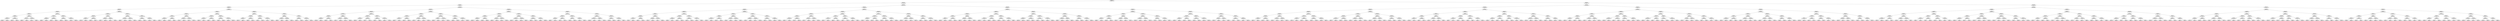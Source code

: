 ## [header material...]
## Command to get the layout: "dot -Teps thisfile > thisfile.eps"
graph "test"
{
node [shape="rectangle", fontsize=10, width=".2", height=".2", margin=0];
graph[fontsize=8];

n000 [label="clustersize = 14060
splitting feature:
((-0.192,0.388)-(-0.11,-0.814))"] ;
n000 -- n001 ;
n001 [label="clustersize = 9016
splitting feature:
((-0.781,-0.41)-(-0.226,0.933))"] ;
n001 -- n002 ;
n002 [label="clustersize = 3947
splitting feature:
((-0.421,0.935)-(0.389,0.111))"] ;
n002 -- n003 ;
n003 [label="clustersize = 1378
splitting feature:
((-0.583,-0.863)-(-0.67,0.73))"] ;
n003 -- n004 ;
n004 [label="clustersize = 634
splitting feature:
((0.166,0.159)-(-0.37,0.74))"] ;
n004 -- n005 ;
n005 [label="clustersize = 316
splitting feature:
((0.127,0.151)-(-0.731,-0.627))"] ;
n005 -- n006 ;
n006 [label="clustersize = 191
splitting feature:
((0.119,0.296)-(-0.32,-0.168))"] ;
n006 -- n007 ;
n007 [label="clustersize = 113
splitting feature:
((-0.116,0.266)-(0.315,-0.155))"] ;
n007 -- n008 ;
n008 [label="clustersize = 99
splitting feature:
((0.119,-0.807)-(0.101,-0.605))"] ;
n008 -- n009 ;
n009 [label="clustersize = 20
pupil avg:
[ 0.18911986 -0.07954413]"] ;
n008 -- n010 ;
n010 [label="clustersize = 79
pupil avg:
[ 0.09717892  0.00213206]"] ;
n007 -- n011 ;
n011 [label="clustersize = 14
splitting feature:
((-0.382,0.531)-(-0.582,-0.00205))"] ;
n011 -- n012 ;
n012 [label="clustersize = 5
pupil avg:
[ 0.32458446  0.13834583]"] ;
n011 -- n013 ;
n013 [label="clustersize = 9
pupil avg:
[-0.14330097  0.24648648]"] ;
n006 -- n014 ;
n014 [label="clustersize = 78
splitting feature:
((-0.0224,0.628)-(-0.294,-0.969))"] ;
n014 -- n015 ;
n015 [label="clustersize = 49
splitting feature:
((-0.118,0.474)-(-0.712,0.525))"] ;
n015 -- n016 ;
n016 [label="clustersize = 44
pupil avg:
[ 0.04462984 -0.03573419]"] ;
n015 -- n017 ;
n017 [label="clustersize = 5
pupil avg:
[ 0.30017626 -0.04076381]"] ;
n014 -- n018 ;
n018 [label="clustersize = 29
splitting feature:
((0.436,-0.247)-(-0.0728,0.691))"] ;
n018 -- n019 ;
n019 [label="clustersize = 17
pupil avg:
[-0.31894677 -0.1546836 ]"] ;
n018 -- n020 ;
n020 [label="clustersize = 12
pupil avg:
[-0.06497299 -0.07752315]"] ;
n005 -- n021 ;
n021 [label="clustersize = 125
splitting feature:
((0.158,0.0391)-(-0.299,-0.64))"] ;
n021 -- n022 ;
n022 [label="clustersize = 47
splitting feature:
((-0.17,0.725)-(-0.0224,-0.828))"] ;
n022 -- n023 ;
n023 [label="clustersize = 22
splitting feature:
((-0.522,0.686)-(0.893,-0.309))"] ;
n023 -- n024 ;
n024 [label="clustersize = 16
pupil avg:
[ 0.01354592 -0.05748077]"] ;
n023 -- n025 ;
n025 [label="clustersize = 6
pupil avg:
[ 0.29591252 -0.02387644]"] ;
n022 -- n026 ;
n026 [label="clustersize = 25
splitting feature:
((0.00533,0.934)-(0.628,-0.68))"] ;
n026 -- n027 ;
n027 [label="clustersize = 8
pupil avg:
[-0.09328189 -0.10750658]"] ;
n026 -- n028 ;
n028 [label="clustersize = 17
pupil avg:
[-0.27225599  0.21568194]"] ;
n021 -- n029 ;
n029 [label="clustersize = 78
splitting feature:
((-0.959,0.423)-(-0.374,-0.377))"] ;
n029 -- n030 ;
n030 [label="clustersize = 17
splitting feature:
((0.611,-0.979)-(-0.981,0.65))"] ;
n030 -- n031 ;
n031 [label="clustersize = 4
pupil avg:
[-0.12993763 -0.00269693]"] ;
n030 -- n032 ;
n032 [label="clustersize = 13
pupil avg:
[ 0.22602632 -0.14138031]"] ;
n029 -- n033 ;
n033 [label="clustersize = 61
splitting feature:
((-0.0913,0.907)-(0.478,-0.573))"] ;
n033 -- n034 ;
n034 [label="clustersize = 27
pupil avg:
[-0.20107004 -0.18252247]"] ;
n033 -- n035 ;
n035 [label="clustersize = 34
pupil avg:
[-0.39749561 -0.16045204]"] ;
n004 -- n036 ;
n036 [label="clustersize = 318
splitting feature:
((-0.447,-0.525)-(-0.525,0.988))"] ;
n036 -- n037 ;
n037 [label="clustersize = 204
splitting feature:
((-0.632,0.652)-(0.56,-0.00692))"] ;
n037 -- n038 ;
n038 [label="clustersize = 159
splitting feature:
((-0.489,0.498)-(-0.62,-0.918))"] ;
n038 -- n039 ;
n039 [label="clustersize = 61
splitting feature:
((-0.126,-0.339)-(-0.217,0.575))"] ;
n039 -- n040 ;
n040 [label="clustersize = 28
pupil avg:
[-0.0511881  -0.19755928]"] ;
n039 -- n041 ;
n041 [label="clustersize = 33
pupil avg:
[ 0.20758522 -0.25001443]"] ;
n038 -- n042 ;
n042 [label="clustersize = 98
splitting feature:
((-0.135,0.922)-(-0.443,0.0235))"] ;
n042 -- n043 ;
n043 [label="clustersize = 20
pupil avg:
[ 0.06701566 -0.12625596]"] ;
n042 -- n044 ;
n044 [label="clustersize = 78
pupil avg:
[-0.26030478 -0.17724755]"] ;
n037 -- n045 ;
n045 [label="clustersize = 45
splitting feature:
((-0.27,-0.37)-(-0.707,0.221))"] ;
n045 -- n046 ;
n046 [label="clustersize = 34
splitting feature:
((0.576,0.908)-(0.591,-0.522))"] ;
n046 -- n047 ;
n047 [label="clustersize = 9
pupil avg:
[-0.06497179 -0.11174305]"] ;
n046 -- n048 ;
n048 [label="clustersize = 25
pupil avg:
[ 0.39968328 -0.17266209]"] ;
n045 -- n049 ;
n049 [label="clustersize = 11
splitting feature:
((0.933,-0.228)-(0.387,0.191))"] ;
n049 -- n050 ;
n050 [label="clustersize = 7
pupil avg:
[-0.18458817  0.19173103]"] ;
n049 -- n051 ;
n051 [label="clustersize = 4
pupil avg:
[-0.22868713 -0.04347826]"] ;
n036 -- n052 ;
n052 [label="clustersize = 114
splitting feature:
((-0.166,0.643)-(-0.188,-0.563))"] ;
n052 -- n053 ;
n053 [label="clustersize = 83
splitting feature:
((0.498,0.221)-(0.758,-0.224))"] ;
n053 -- n054 ;
n054 [label="clustersize = 32
splitting feature:
((-0.32,0.621)-(-0.658,-0.657))"] ;
n054 -- n055 ;
n055 [label="clustersize = 19
pupil avg:
[ 0.43629095 -0.22377154]"] ;
n054 -- n056 ;
n056 [label="clustersize = 13
pupil avg:
[ 0.1440493  -0.04259065]"] ;
n053 -- n057 ;
n057 [label="clustersize = 51
splitting feature:
((-0.196,0.375)-(-0.442,-0.615))"] ;
n057 -- n058 ;
n058 [label="clustersize = 47
pupil avg:
[ 0.52541814 -0.21532813]"] ;
n057 -- n059 ;
n059 [label="clustersize = 4
pupil avg:
[ 0.60451632 -0.04483433]"] ;
n052 -- n060 ;
n060 [label="clustersize = 31
splitting feature:
((-0.888,-0.755)-(-0.349,-0.00535))"] ;
n060 -- n061 ;
n061 [label="clustersize = 12
splitting feature:
((-0.716,0.146)-(-0.968,0.818))"] ;
n061 -- n062 ;
n062 [label="clustersize = 7
pupil avg:
[-0.04989275  0.05538396]"] ;
n061 -- n063 ;
n063 [label="clustersize = 5
pupil avg:
[-0.39848972 -0.06473755]"] ;
n060 -- n064 ;
n064 [label="clustersize = 19
splitting feature:
((-0.332,0.537)-(0.222,0.487))"] ;
n064 -- n065 ;
n065 [label="clustersize = 15
pupil avg:
[ 0.42648144 -0.18534753]"] ;
n064 -- n066 ;
n066 [label="clustersize = 4
pupil avg:
[-0.15548856 -0.16844465]"] ;
n003 -- n067 ;
n067 [label="clustersize = 744
splitting feature:
((-0.389,-0.258)-(-0.0557,0.865))"] ;
n067 -- n068 ;
n068 [label="clustersize = 407
splitting feature:
((-0.27,-0.731)-(-0.512,0.404))"] ;
n068 -- n069 ;
n069 [label="clustersize = 122
splitting feature:
((-0.487,-0.486)-(-0.21,0.293))"] ;
n069 -- n070 ;
n070 [label="clustersize = 28
splitting feature:
((-0.894,-0.81)-(0.341,0.0396))"] ;
n070 -- n071 ;
n071 [label="clustersize = 10
splitting feature:
((-0.585,-0.263)-(-0.608,-0.415))"] ;
n071 -- n072 ;
n072 [label="clustersize = 4
pupil avg:
[-0.53531746 -0.20185185]"] ;
n071 -- n073 ;
n073 [label="clustersize = 6
pupil avg:
[-0.22736996 -0.18085581]"] ;
n070 -- n074 ;
n074 [label="clustersize = 18
splitting feature:
((-0.148,0.984)-(0.952,0.382))"] ;
n074 -- n075 ;
n075 [label="clustersize = 10
pupil avg:
[ 0.0974444  -0.02763097]"] ;
n074 -- n076 ;
n076 [label="clustersize = 8
pupil avg:
[-0.07730395 -0.23587736]"] ;
n069 -- n077 ;
n077 [label="clustersize = 94
splitting feature:
((-0.766,0.44)-(-0.327,0.103))"] ;
n077 -- n078 ;
n078 [label="clustersize = 50
splitting feature:
((0.0706,-0.304)-(0.281,-0.439))"] ;
n078 -- n079 ;
n079 [label="clustersize = 18
pupil avg:
[ 0.24513711 -0.03927748]"] ;
n078 -- n080 ;
n080 [label="clustersize = 32
pupil avg:
[ 0.06910939 -0.00475562]"] ;
n077 -- n081 ;
n081 [label="clustersize = 44
splitting feature:
((-0.901,0.179)-(-0.332,-0.311))"] ;
n081 -- n082 ;
n082 [label="clustersize = 16
pupil avg:
[ 0.12404041 -0.12768123]"] ;
n081 -- n083 ;
n083 [label="clustersize = 28
pupil avg:
[-0.03340757 -0.13916186]"] ;
n068 -- n084 ;
n084 [label="clustersize = 285
splitting feature:
((0.41,0.996)-(-0.422,0.679))"] ;
n084 -- n085 ;
n085 [label="clustersize = 28
splitting feature:
((0.125,0.625)-(0.987,0.0929))"] ;
n085 -- n086 ;
n086 [label="clustersize = 15
splitting feature:
((-0.133,0.225)-(-0.186,-0.157))"] ;
n086 -- n087 ;
n087 [label="clustersize = 10
pupil avg:
[ 0.27247825 -0.02970935]"] ;
n086 -- n088 ;
n088 [label="clustersize = 5
pupil avg:
[-0.10420072 -0.12275243]"] ;
n085 -- n089 ;
n089 [label="clustersize = 13
splitting feature:
((-0.627,0.168)-(-0.076,-0.405))"] ;
n089 -- n090 ;
n090 [label="clustersize = 4
pupil avg:
[-0.08268859 -0.13100631]"] ;
n089 -- n091 ;
n091 [label="clustersize = 9
pupil avg:
[-0.35006897 -0.21316181]"] ;
n084 -- n092 ;
n092 [label="clustersize = 257
splitting feature:
((-0.809,-0.398)-(-0.437,0.868))"] ;
n092 -- n093 ;
n093 [label="clustersize = 67
splitting feature:
((0.858,-0.312)-(0.928,0.109))"] ;
n093 -- n094 ;
n094 [label="clustersize = 39
pupil avg:
[ 0.24708556 -0.11016988]"] ;
n093 -- n095 ;
n095 [label="clustersize = 28
pupil avg:
[ 0.05149099 -0.23985248]"] ;
n092 -- n096 ;
n096 [label="clustersize = 190
splitting feature:
((-0.744,-0.767)-(-0.972,0.765))"] ;
n096 -- n097 ;
n097 [label="clustersize = 52
pupil avg:
[ 0.29861832 -0.20875689]"] ;
n096 -- n098 ;
n098 [label="clustersize = 138
pupil avg:
[ 0.46486473 -0.24007549]"] ;
n067 -- n099 ;
n099 [label="clustersize = 337
splitting feature:
((0.13,0.269)-(-0.362,0.0176))"] ;
n099 -- n100 ;
n100 [label="clustersize = 246
splitting feature:
((0.346,0.188)-(0.741,-0.72))"] ;
n100 -- n101 ;
n101 [label="clustersize = 189
splitting feature:
((0.27,0.165)-(-0.249,0.198))"] ;
n101 -- n102 ;
n102 [label="clustersize = 77
splitting feature:
((-0.683,0.648)-(0.881,-0.184))"] ;
n102 -- n103 ;
n103 [label="clustersize = 72
pupil avg:
[ 0.28544837  0.10189198]"] ;
n102 -- n104 ;
n104 [label="clustersize = 5
pupil avg:
[-0.00595638  0.14718508]"] ;
n101 -- n105 ;
n105 [label="clustersize = 112
splitting feature:
((-0.253,0.26)-(-0.547,-0.0764))"] ;
n105 -- n106 ;
n106 [label="clustersize = 95
pupil avg:
[ 0.18311936 -0.01024971]"] ;
n105 -- n107 ;
n107 [label="clustersize = 17
pupil avg:
[ 0.35033161  0.04947604]"] ;
n100 -- n108 ;
n108 [label="clustersize = 57
splitting feature:
((0.168,-0.267)-(0.385,-0.6))"] ;
n108 -- n109 ;
n109 [label="clustersize = 39
splitting feature:
((0.895,0.78)-(0.578,0.431))"] ;
n109 -- n110 ;
n110 [label="clustersize = 7
pupil avg:
[ 0.36284797 -0.06788837]"] ;
n109 -- n111 ;
n111 [label="clustersize = 32
pupil avg:
[ 0.48010104  0.13574963]"] ;
n108 -- n112 ;
n112 [label="clustersize = 18
splitting feature:
((-0.591,0.443)-(-0.745,0.0517))"] ;
n112 -- n113 ;
n113 [label="clustersize = 9
pupil avg:
[ 0.2643707  -0.00817004]"] ;
n112 -- n114 ;
n114 [label="clustersize = 9
pupil avg:
[ 0.14259875  0.02763155]"] ;
n099 -- n115 ;
n115 [label="clustersize = 91
splitting feature:
((0.141,-0.732)-(-0.392,0.412))"] ;
n115 -- n116 ;
n116 [label="clustersize = 21
splitting feature:
((0.687,0.982)-(0.889,0.83))"] ;
n116 -- n117 ;
n117 [label="clustersize = 12
splitting feature:
((-0.832,0.789)-(-0.817,-0.287))"] ;
n117 -- n118 ;
n118 [label="clustersize = 6
pupil avg:
[ 0.52368705 -0.016605  ]"] ;
n117 -- n119 ;
n119 [label="clustersize = 6
pupil avg:
[ 0.17213964 -0.00751467]"] ;
n116 -- n120 ;
n120 [label="clustersize = 9
splitting feature:
((0.623,0.21)-(0.55,0.935))"] ;
n120 -- n121 ;
n121 [label="clustersize = 5
pupil avg:
[-0.03822804  0.03514113]"] ;
n120 -- n122 ;
n122 [label="clustersize = 4
pupil avg:
[ 0.20667709 -0.12262393]"] ;
n115 -- n123 ;
n123 [label="clustersize = 70
splitting feature:
((-0.121,0.101)-(-0.496,0.71))"] ;
n123 -- n124 ;
n124 [label="clustersize = 39
splitting feature:
((0.59,-0.991)-(-0.967,-0.62))"] ;
n124 -- n125 ;
n125 [label="clustersize = 9
pupil avg:
[ 0.49669327 -0.11035331]"] ;
n124 -- n126 ;
n126 [label="clustersize = 30
pupil avg:
[ 0.24471153 -0.15016446]"] ;
n123 -- n127 ;
n127 [label="clustersize = 31
splitting feature:
((-0.398,0.227)-(-0.834,-0.476))"] ;
n127 -- n128 ;
n128 [label="clustersize = 24
pupil avg:
[ 0.49783227 -0.21555539]"] ;
n127 -- n129 ;
n129 [label="clustersize = 7
pupil avg:
[ 0.6195736   0.02839674]"] ;
n002 -- n130 ;
n130 [label="clustersize = 2569
splitting feature:
((-0.849,0.741)-(0.251,-0.615))"] ;
n130 -- n131 ;
n131 [label="clustersize = 1002
splitting feature:
((-0.905,-0.311)-(-0.917,0.42))"] ;
n131 -- n132 ;
n132 [label="clustersize = 426
splitting feature:
((-0.0382,-0.0332)-(-0.396,-0.347))"] ;
n132 -- n133 ;
n133 [label="clustersize = 283
splitting feature:
((-0.698,-0.111)-(0.0797,0.196))"] ;
n133 -- n134 ;
n134 [label="clustersize = 107
splitting feature:
((0.515,0.339)-(-0.384,0.109))"] ;
n134 -- n135 ;
n135 [label="clustersize = 32
splitting feature:
((-0.196,0.546)-(0.58,-0.029))"] ;
n135 -- n136 ;
n136 [label="clustersize = 24
pupil avg:
[ 0.09874671  0.05831835]"] ;
n135 -- n137 ;
n137 [label="clustersize = 8
pupil avg:
[-0.0633509   0.18384937]"] ;
n134 -- n138 ;
n138 [label="clustersize = 75
splitting feature:
((0.0133,0.0377)-(0.232,-0.174))"] ;
n138 -- n139 ;
n139 [label="clustersize = 55
pupil avg:
[-0.04246215 -0.06793207]"] ;
n138 -- n140 ;
n140 [label="clustersize = 20
pupil avg:
[-0.17037768 -0.02757561]"] ;
n133 -- n141 ;
n141 [label="clustersize = 176
splitting feature:
((-0.473,-0.0265)-(0.561,0.443))"] ;
n141 -- n142 ;
n142 [label="clustersize = 114
splitting feature:
((-0.616,-0.706)-(-0.183,0.747))"] ;
n142 -- n143 ;
n143 [label="clustersize = 41
pupil avg:
[-0.03228124  0.00147062]"] ;
n142 -- n144 ;
n144 [label="clustersize = 73
pupil avg:
[ 0.0945025  -0.05228665]"] ;
n141 -- n145 ;
n145 [label="clustersize = 62
splitting feature:
((-0.856,-0.986)-(-0.838,0.19))"] ;
n145 -- n146 ;
n146 [label="clustersize = 16
pupil avg:
[ 0.50773441  0.14298598]"] ;
n145 -- n147 ;
n147 [label="clustersize = 46
pupil avg:
[ 0.12794655  0.02922358]"] ;
n132 -- n148 ;
n148 [label="clustersize = 143
splitting feature:
((-0.528,0.0385)-(0.793,-0.733))"] ;
n148 -- n149 ;
n149 [label="clustersize = 120
splitting feature:
((0.0449,0.894)-(-0.227,-0.992))"] ;
n149 -- n150 ;
n150 [label="clustersize = 34
splitting feature:
((-0.246,-0.1)-(-0.522,-0.805))"] ;
n150 -- n151 ;
n151 [label="clustersize = 29
pupil avg:
[-0.0428569  -0.09365874]"] ;
n150 -- n152 ;
n152 [label="clustersize = 5
pupil avg:
[-0.03132832  0.24442356]"] ;
n149 -- n153 ;
n153 [label="clustersize = 86
splitting feature:
((-0.565,0.54)-(0.727,0.00109))"] ;
n153 -- n154 ;
n154 [label="clustersize = 76
pupil avg:
[-0.27258712 -0.20111152]"] ;
n153 -- n155 ;
n155 [label="clustersize = 10
pupil avg:
[-0.17267717 -0.01027669]"] ;
n148 -- n156 ;
n156 [label="clustersize = 23
splitting feature:
((0.645,-0.869)-(-0.411,-0.413))"] ;
n156 -- n157 ;
n157 [label="clustersize = 10
splitting feature:
((0.0223,0.0228)-(-0.448,-0.596))"] ;
n157 -- n158 ;
n158 [label="clustersize = 6
pupil avg:
[ 0.03150764 -0.03041832]"] ;
n157 -- n159 ;
n159 [label="clustersize = 4
pupil avg:
[-0.27974465  0.05899758]"] ;
n156 -- n160 ;
n160 [label="clustersize = 13
splitting feature:
((0.245,0.164)-(-0.211,0.0291))"] ;
n160 -- n161 ;
n161 [label="clustersize = 4
pupil avg:
[ 0.3316886  -0.15679825]"] ;
n160 -- n162 ;
n162 [label="clustersize = 9
pupil avg:
[ 0.01160111 -0.03642384]"] ;
n131 -- n163 ;
n163 [label="clustersize = 576
splitting feature:
((0.222,0.37)-(-0.183,0.0744))"] ;
n163 -- n164 ;
n164 [label="clustersize = 162
splitting feature:
((-0.135,0.941)-(0.809,0.174))"] ;
n164 -- n165 ;
n165 [label="clustersize = 125
splitting feature:
((0.187,0.531)-(-0.425,-0.484))"] ;
n165 -- n166 ;
n166 [label="clustersize = 91
splitting feature:
((-0.283,-0.204)-(0.178,0.721))"] ;
n166 -- n167 ;
n167 [label="clustersize = 39
pupil avg:
[ 0.33569988  0.07477912]"] ;
n166 -- n168 ;
n168 [label="clustersize = 52
pupil avg:
[ 0.46271496  0.10414702]"] ;
n165 -- n169 ;
n169 [label="clustersize = 34
splitting feature:
((0.656,0.0335)-(0.923,-0.827))"] ;
n169 -- n170 ;
n170 [label="clustersize = 18
pupil avg:
[ 0.30463937  0.04843151]"] ;
n169 -- n171 ;
n171 [label="clustersize = 16
pupil avg:
[ 0.07260005  0.03408098]"] ;
n164 -- n172 ;
n172 [label="clustersize = 37
splitting feature:
((0.599,-0.289)-(-0.431,0.604))"] ;
n172 -- n173 ;
n173 [label="clustersize = 20
splitting feature:
((0.067,-0.788)-(0.236,0.541))"] ;
n173 -- n174 ;
n174 [label="clustersize = 6
pupil avg:
[-0.00963747  0.09726004]"] ;
n173 -- n175 ;
n175 [label="clustersize = 14
pupil avg:
[ 0.49199656  0.18116152]"] ;
n172 -- n176 ;
n176 [label="clustersize = 17
splitting feature:
((0.892,0.97)-(-0.623,0.909))"] ;
n176 -- n177 ;
n177 [label="clustersize = 4
pupil avg:
[ 0.14089147  0.01988857]"] ;
n176 -- n178 ;
n178 [label="clustersize = 13
pupil avg:
[-0.20276773 -0.01325535]"] ;
n163 -- n179 ;
n179 [label="clustersize = 414
splitting feature:
((0.337,-0.563)-(-0.378,0.43))"] ;
n179 -- n180 ;
n180 [label="clustersize = 128
splitting feature:
((-0.364,0.61)-(-0.998,-0.986))"] ;
n180 -- n181 ;
n181 [label="clustersize = 97
splitting feature:
((-0.0475,-0.953)-(0.77,0.116))"] ;
n181 -- n182 ;
n182 [label="clustersize = 80
pupil avg:
[ 0.14695459  0.00205218]"] ;
n181 -- n183 ;
n183 [label="clustersize = 17
pupil avg:
[ 0.33462746  0.10621057]"] ;
n180 -- n184 ;
n184 [label="clustersize = 31
splitting feature:
((0.0672,-0.187)-(-0.281,0.0627))"] ;
n184 -- n185 ;
n185 [label="clustersize = 19
pupil avg:
[ 0.58203778  0.12876765]"] ;
n184 -- n186 ;
n186 [label="clustersize = 12
pupil avg:
[ 0.18785412 -0.00263877]"] ;
n179 -- n187 ;
n187 [label="clustersize = 286
splitting feature:
((0.407,-0.203)-(-0.589,0.214))"] ;
n187 -- n188 ;
n188 [label="clustersize = 64
splitting feature:
((0.734,-0.894)-(0.0939,-0.451))"] ;
n188 -- n189 ;
n189 [label="clustersize = 8
pupil avg:
[ 0.00120656  0.03903551]"] ;
n188 -- n190 ;
n190 [label="clustersize = 56
pupil avg:
[ 0.2952002  -0.04981012]"] ;
n187 -- n191 ;
n191 [label="clustersize = 222
splitting feature:
((-0.984,-0.549)-(-0.213,0.0701))"] ;
n191 -- n192 ;
n192 [label="clustersize = 17
pupil avg:
[-0.25615477 -0.21249044]"] ;
n191 -- n193 ;
n193 [label="clustersize = 205
pupil avg:
[ 0.02653702 -0.0409047 ]"] ;
n130 -- n194 ;
n194 [label="clustersize = 1567
splitting feature:
((-0.146,-0.523)-(-0.0208,0.885))"] ;
n194 -- n195 ;
n195 [label="clustersize = 1151
splitting feature:
((-0.281,0.281)-(0.128,0.067))"] ;
n195 -- n196 ;
n196 [label="clustersize = 563
splitting feature:
((-0.32,0.668)-(-0.459,-0.627))"] ;
n196 -- n197 ;
n197 [label="clustersize = 154
splitting feature:
((-0.391,-0.363)-(0.923,0.313))"] ;
n197 -- n198 ;
n198 [label="clustersize = 111
splitting feature:
((0.244,0.868)-(-0.546,-0.43))"] ;
n198 -- n199 ;
n199 [label="clustersize = 48
pupil avg:
[ 0.08808022 -0.01180255]"] ;
n198 -- n200 ;
n200 [label="clustersize = 63
pupil avg:
[-0.04356652 -0.08825412]"] ;
n197 -- n201 ;
n201 [label="clustersize = 43
splitting feature:
((-0.42,0.902)-(-0.88,-0.196))"] ;
n201 -- n202 ;
n202 [label="clustersize = 4
pupil avg:
[ 0.22211589  0.29930938]"] ;
n201 -- n203 ;
n203 [label="clustersize = 39
pupil avg:
[-0.24352659  0.03098917]"] ;
n196 -- n204 ;
n204 [label="clustersize = 409
splitting feature:
((0.468,-0.533)-(-0.411,-0.542))"] ;
n204 -- n205 ;
n205 [label="clustersize = 49
splitting feature:
((0.628,0.169)-(0.0143,0.785))"] ;
n205 -- n206 ;
n206 [label="clustersize = 21
pupil avg:
[-0.34658763  0.0080735 ]"] ;
n205 -- n207 ;
n207 [label="clustersize = 28
pupil avg:
[ 0.0375656   0.05788393]"] ;
n204 -- n208 ;
n208 [label="clustersize = 360
splitting feature:
((0.085,0.887)-(-0.713,0.445))"] ;
n208 -- n209 ;
n209 [label="clustersize = 73
pupil avg:
[-0.2042813  -0.05891532]"] ;
n208 -- n210 ;
n210 [label="clustersize = 287
pupil avg:
[-0.31414142 -0.15504033]"] ;
n195 -- n211 ;
n211 [label="clustersize = 588
splitting feature:
((-0.202,-0.261)-(0.341,-0.0396))"] ;
n211 -- n212 ;
n212 [label="clustersize = 394
splitting feature:
((-0.106,0.873)-(0.579,0.0271))"] ;
n212 -- n213 ;
n213 [label="clustersize = 235
splitting feature:
((-0.0949,0.0136)-(-0.481,0.136))"] ;
n213 -- n214 ;
n214 [label="clustersize = 213
pupil avg:
[ 0.04322961  0.01616409]"] ;
n213 -- n215 ;
n215 [label="clustersize = 22
pupil avg:
[-0.13542562 -0.08025213]"] ;
n212 -- n216 ;
n216 [label="clustersize = 159
splitting feature:
((-0.726,-0.933)-(-0.539,0.939))"] ;
n216 -- n217 ;
n217 [label="clustersize = 110
pupil avg:
[-0.2262952  -0.02678429]"] ;
n216 -- n218 ;
n218 [label="clustersize = 49
pupil avg:
[ 0.00816299  0.02217789]"] ;
n211 -- n219 ;
n219 [label="clustersize = 194
splitting feature:
((0.134,0.789)-(0.676,-0.621))"] ;
n219 -- n220 ;
n220 [label="clustersize = 123
splitting feature:
((0.945,0.504)-(-0.0591,0.985))"] ;
n220 -- n221 ;
n221 [label="clustersize = 53
pupil avg:
[-0.10734895  0.16848188]"] ;
n220 -- n222 ;
n222 [label="clustersize = 70
pupil avg:
[ 0.03748751  0.110055  ]"] ;
n219 -- n223 ;
n223 [label="clustersize = 71
splitting feature:
((-0.559,0.731)-(-0.591,-0.81))"] ;
n223 -- n224 ;
n224 [label="clustersize = 13
pupil avg:
[-0.05269159  0.0667731 ]"] ;
n223 -- n225 ;
n225 [label="clustersize = 58
pupil avg:
[-0.28555136  0.20857606]"] ;
n194 -- n226 ;
n226 [label="clustersize = 416
splitting feature:
((-0.587,-0.983)-(-0.251,-0.16))"] ;
n226 -- n227 ;
n227 [label="clustersize = 144
splitting feature:
((0.908,0.792)-(-0.07,0.559))"] ;
n227 -- n228 ;
n228 [label="clustersize = 28
splitting feature:
((0.658,-0.319)-(-0.257,0.755))"] ;
n228 -- n229 ;
n229 [label="clustersize = 13
splitting feature:
((0.975,0.19)-(-0.504,0.36))"] ;
n229 -- n230 ;
n230 [label="clustersize = 6
pupil avg:
[-0.48366468  0.3274785 ]"] ;
n229 -- n231 ;
n231 [label="clustersize = 7
pupil avg:
[-0.24297267  0.31050808]"] ;
n228 -- n232 ;
n232 [label="clustersize = 15
splitting feature:
((-0.135,0.852)-(0.417,-0.917))"] ;
n232 -- n233 ;
n233 [label="clustersize = 4
pupil avg:
[ 0.12316297  0.01518883]"] ;
n232 -- n234 ;
n234 [label="clustersize = 11
pupil avg:
[-0.20830773  0.21454058]"] ;
n227 -- n235 ;
n235 [label="clustersize = 116
splitting feature:
((0.339,-0.923)-(-0.597,-0.407))"] ;
n235 -- n236 ;
n236 [label="clustersize = 38
splitting feature:
((-0.898,0.147)-(0.3,0.144))"] ;
n236 -- n237 ;
n237 [label="clustersize = 12
pupil avg:
[-0.21707083  0.09490591]"] ;
n236 -- n238 ;
n238 [label="clustersize = 26
pupil avg:
[-0.02012385  0.21892392]"] ;
n235 -- n239 ;
n239 [label="clustersize = 78
splitting feature:
((0.924,0.513)-(0.513,-0.42))"] ;
n239 -- n240 ;
n240 [label="clustersize = 14
pupil avg:
[-0.05641466  0.19490594]"] ;
n239 -- n241 ;
n241 [label="clustersize = 64
pupil avg:
[ 0.16276525  0.18376446]"] ;
n226 -- n242 ;
n242 [label="clustersize = 272
splitting feature:
((-0.766,-0.77)-(0.367,0.59))"] ;
n242 -- n243 ;
n243 [label="clustersize = 116
splitting feature:
((-0.993,-0.0391)-(0.0412,0.332))"] ;
n243 -- n244 ;
n244 [label="clustersize = 50
splitting feature:
((-0.00853,0.817)-(0.575,-0.0863))"] ;
n244 -- n245 ;
n245 [label="clustersize = 43
pupil avg:
[ 0.00978276 -0.05958254]"] ;
n244 -- n246 ;
n246 [label="clustersize = 7
pupil avg:
[-0.20925265 -0.12293277]"] ;
n243 -- n247 ;
n247 [label="clustersize = 66
splitting feature:
((-0.384,-0.936)-(0.216,-0.754))"] ;
n247 -- n248 ;
n248 [label="clustersize = 26
pupil avg:
[-0.01379064  0.01713202]"] ;
n247 -- n249 ;
n249 [label="clustersize = 40
pupil avg:
[ 0.15078031  0.05661225]"] ;
n242 -- n250 ;
n250 [label="clustersize = 156
splitting feature:
((-0.358,-0.284)-(0.729,0.421))"] ;
n250 -- n251 ;
n251 [label="clustersize = 111
splitting feature:
((-0.142,0.887)-(-0.257,0.713))"] ;
n251 -- n252 ;
n252 [label="clustersize = 59
pupil avg:
[ 0.2442244   0.05886052]"] ;
n251 -- n253 ;
n253 [label="clustersize = 52
pupil avg:
[ 0.10392488  0.01593904]"] ;
n250 -- n254 ;
n254 [label="clustersize = 45
splitting feature:
((0.579,-0.327)-(-0.695,0.962))"] ;
n254 -- n255 ;
n255 [label="clustersize = 30
pupil avg:
[ 0.00588063  0.14176642]"] ;
n254 -- n256 ;
n256 [label="clustersize = 15
pupil avg:
[ 0.14478395  0.11681789]"] ;
n001 -- n257 ;
n257 [label="clustersize = 5069
splitting feature:
((-0.0281,0.887)-(-0.168,0.18))"] ;
n257 -- n258 ;
n258 [label="clustersize = 1687
splitting feature:
((-0.477,-0.336)-(0.0493,0.409))"] ;
n258 -- n259 ;
n259 [label="clustersize = 420
splitting feature:
((-0.858,0.369)-(-0.226,-0.774))"] ;
n259 -- n260 ;
n260 [label="clustersize = 206
splitting feature:
((-0.265,-0.553)-(-0.314,0.379))"] ;
n260 -- n261 ;
n261 [label="clustersize = 57
splitting feature:
((-0.469,-0.816)-(-0.673,-0.417))"] ;
n261 -- n262 ;
n262 [label="clustersize = 25
splitting feature:
((-0.549,0.569)-(-0.865,0.194))"] ;
n262 -- n263 ;
n263 [label="clustersize = 12
splitting feature:
((-0.727,0.241)-(-0.287,0.267))"] ;
n263 -- n264 ;
n264 [label="clustersize = 4
pupil avg:
[ 0.2821772  0.0981456]"] ;
n263 -- n265 ;
n265 [label="clustersize = 8
pupil avg:
[-0.14196752 -0.25052047]"] ;
n262 -- n266 ;
n266 [label="clustersize = 13
splitting feature:
((0.449,-0.518)-(0.686,0.8))"] ;
n266 -- n267 ;
n267 [label="clustersize = 7
pupil avg:
[-0.15510066 -0.19220645]"] ;
n266 -- n268 ;
n268 [label="clustersize = 6
pupil avg:
[-0.37027031 -0.29839915]"] ;
n261 -- n269 ;
n269 [label="clustersize = 32
splitting feature:
((-0.923,0.974)-(0.328,-0.0373))"] ;
n269 -- n270 ;
n270 [label="clustersize = 22
splitting feature:
((0.113,0.608)-(-0.496,0.92))"] ;
n270 -- n271 ;
n271 [label="clustersize = 13
pupil avg:
[ 0.67118197  0.04028782]"] ;
n270 -- n272 ;
n272 [label="clustersize = 9
pupil avg:
[ 0.50140612 -0.26285541]"] ;
n269 -- n273 ;
n273 [label="clustersize = 10
splitting feature:
((0.164,0.117)-(-0.831,0.287))"] ;
n273 -- n274 ;
n274 [label="clustersize = 4
pupil avg:
[-0.04721728  0.21161332]"] ;
n273 -- n275 ;
n275 [label="clustersize = 6
pupil avg:
[ 0.40919292 -0.02935226]"] ;
n260 -- n276 ;
n276 [label="clustersize = 149
splitting feature:
((-0.344,-0.874)-(0.402,-0.0418))"] ;
n276 -- n277 ;
n277 [label="clustersize = 56
splitting feature:
((0.981,-0.615)-(-0.985,-0.248))"] ;
n277 -- n278 ;
n278 [label="clustersize = 9
splitting feature:
((0.357,-0.234)-(0.659,-0.545))"] ;
n278 -- n279 ;
n279 [label="clustersize = 5
pupil avg:
[ 0.71666378  0.00581818]"] ;
n278 -- n280 ;
n280 [label="clustersize = 4
pupil avg:
[ 0.84607211 -0.1627704 ]"] ;
n277 -- n281 ;
n281 [label="clustersize = 47
splitting feature:
((0.185,-0.996)-(-0.428,-0.494))"] ;
n281 -- n282 ;
n282 [label="clustersize = 17
pupil avg:
[ 0.58484155 -0.10234209]"] ;
n281 -- n283 ;
n283 [label="clustersize = 30
pupil avg:
[ 0.24242879 -0.17861564]"] ;
n276 -- n284 ;
n284 [label="clustersize = 93
splitting feature:
((-0.523,-0.242)-(-0.0881,0.282))"] ;
n284 -- n285 ;
n285 [label="clustersize = 53
splitting feature:
((-0.464,-0.296)-(0.0499,0.946))"] ;
n285 -- n286 ;
n286 [label="clustersize = 31
pupil avg:
[ 0.58636087 -0.17607438]"] ;
n285 -- n287 ;
n287 [label="clustersize = 22
pupil avg:
[ 0.73541612 -0.13623766]"] ;
n284 -- n288 ;
n288 [label="clustersize = 40
splitting feature:
((-0.375,0.419)-(-0.717,0.594))"] ;
n288 -- n289 ;
n289 [label="clustersize = 21
pupil avg:
[ 0.48857875 -0.04921307]"] ;
n288 -- n290 ;
n290 [label="clustersize = 19
pupil avg:
[ 0.78014464  0.0667764 ]"] ;
n259 -- n291 ;
n291 [label="clustersize = 214
splitting feature:
((-0.15,0.699)-(-0.0589,-0.0914))"] ;
n291 -- n292 ;
n292 [label="clustersize = 113
splitting feature:
((-0.844,0.108)-(0.564,0.493))"] ;
n292 -- n293 ;
n293 [label="clustersize = 48
splitting feature:
((-0.178,-0.836)-(0.949,-0.923))"] ;
n293 -- n294 ;
n294 [label="clustersize = 30
splitting feature:
((-0.0812,-0.479)-(-0.815,-0.297))"] ;
n294 -- n295 ;
n295 [label="clustersize = 20
pupil avg:
[ 0.42047987 -0.15183082]"] ;
n294 -- n296 ;
n296 [label="clustersize = 10
pupil avg:
[ 0.04419443 -0.22841779]"] ;
n293 -- n297 ;
n297 [label="clustersize = 18
splitting feature:
((-0.482,-0.0461)-(-0.613,-0.797))"] ;
n297 -- n298 ;
n298 [label="clustersize = 11
pupil avg:
[ 0.49410321 -0.19204954]"] ;
n297 -- n299 ;
n299 [label="clustersize = 7
pupil avg:
[ 0.77308512 -0.18623551]"] ;
n292 -- n300 ;
n300 [label="clustersize = 65
splitting feature:
((-0.0906,0.528)-(-0.538,-0.286))"] ;
n300 -- n301 ;
n301 [label="clustersize = 36
splitting feature:
((0.9,-0.741)-(0.375,-0.753))"] ;
n301 -- n302 ;
n302 [label="clustersize = 9
pupil avg:
[ 0.7083745  -0.08565147]"] ;
n301 -- n303 ;
n303 [label="clustersize = 27
pupil avg:
[ 0.35615149  0.08788041]"] ;
n300 -- n304 ;
n304 [label="clustersize = 29
splitting feature:
((-0.654,-0.128)-(0.294,0.283))"] ;
n304 -- n305 ;
n305 [label="clustersize = 16
pupil avg:
[-0.14527209  0.06636187]"] ;
n304 -- n306 ;
n306 [label="clustersize = 13
pupil avg:
[ 0.20202652  0.29877154]"] ;
n291 -- n307 ;
n307 [label="clustersize = 101
splitting feature:
((-0.472,-0.346)-(0.116,0.121))"] ;
n307 -- n308 ;
n308 [label="clustersize = 58
splitting feature:
((-0.722,-0.105)-(0.0881,0.226))"] ;
n308 -- n309 ;
n309 [label="clustersize = 10
splitting feature:
((0.886,-0.696)-(0.492,0.437))"] ;
n309 -- n310 ;
n310 [label="clustersize = 5
pupil avg:
[ 0.39161715 -0.3004902 ]"] ;
n309 -- n311 ;
n311 [label="clustersize = 5
pupil avg:
[-0.02908964 -0.08518207]"] ;
n308 -- n312 ;
n312 [label="clustersize = 48
splitting feature:
((0.179,-0.0392)-(-0.0886,-0.144))"] ;
n312 -- n313 ;
n313 [label="clustersize = 12
pupil avg:
[-0.1385019   0.16272304]"] ;
n312 -- n314 ;
n314 [label="clustersize = 36
pupil avg:
[-0.20373116 -0.16680232]"] ;
n307 -- n315 ;
n315 [label="clustersize = 43
splitting feature:
((0.436,-0.807)-(-0.527,0.834))"] ;
n315 -- n316 ;
n316 [label="clustersize = 16
splitting feature:
((-0.563,-0.22)-(-0.0844,0.151))"] ;
n316 -- n317 ;
n317 [label="clustersize = 7
pupil avg:
[-0.02802692  0.27728359]"] ;
n316 -- n318 ;
n318 [label="clustersize = 9
pupil avg:
[ 0.0241571   0.05458496]"] ;
n315 -- n319 ;
n319 [label="clustersize = 27
splitting feature:
((-0.254,-0.0956)-(0.256,-0.607))"] ;
n319 -- n320 ;
n320 [label="clustersize = 22
pupil avg:
[ 0.42471058  0.09835059]"] ;
n319 -- n321 ;
n321 [label="clustersize = 5
pupil avg:
[ 0.04588745  0.30025974]"] ;
n258 -- n322 ;
n322 [label="clustersize = 1267
splitting feature:
((-0.936,0.426)-(0.223,0.597))"] ;
n322 -- n323 ;
n323 [label="clustersize = 327
splitting feature:
((-0.182,0.774)-(-0.591,-0.684))"] ;
n323 -- n324 ;
n324 [label="clustersize = 294
splitting feature:
((-0.395,0.477)-(0.341,0.571))"] ;
n324 -- n325 ;
n325 [label="clustersize = 212
splitting feature:
((0.346,0.146)-(0.0201,0.607))"] ;
n325 -- n326 ;
n326 [label="clustersize = 19
splitting feature:
((-0.378,-0.722)-(-0.629,0.765))"] ;
n326 -- n327 ;
n327 [label="clustersize = 11
pupil avg:
[ 0.10336618 -0.01841095]"] ;
n326 -- n328 ;
n328 [label="clustersize = 8
pupil avg:
[ 0.34877722 -0.00521627]"] ;
n325 -- n329 ;
n329 [label="clustersize = 193
splitting feature:
((-0.634,0.586)-(-0.0813,-0.464))"] ;
n329 -- n330 ;
n330 [label="clustersize = 124
pupil avg:
[ 0.5776723  -0.16637795]"] ;
n329 -- n331 ;
n331 [label="clustersize = 69
pupil avg:
[ 0.48333348 -0.10094898]"] ;
n324 -- n332 ;
n332 [label="clustersize = 82
splitting feature:
((-0.563,-0.32)-(-0.431,-0.575))"] ;
n332 -- n333 ;
n333 [label="clustersize = 46
splitting feature:
((-0.933,0.445)-(0.119,-0.627))"] ;
n333 -- n334 ;
n334 [label="clustersize = 41
pupil avg:
[ 0.5507687   0.01709877]"] ;
n333 -- n335 ;
n335 [label="clustersize = 5
pupil avg:
[ 0.28601929  0.07255314]"] ;
n332 -- n336 ;
n336 [label="clustersize = 36
splitting feature:
((0.872,0.105)-(-0.609,-0.249))"] ;
n336 -- n337 ;
n337 [label="clustersize = 12
pupil avg:
[ 0.15918448  0.05427273]"] ;
n336 -- n338 ;
n338 [label="clustersize = 24
pupil avg:
[ 0.337469    0.00503632]"] ;
n323 -- n339 ;
n339 [label="clustersize = 33
splitting feature:
((-0.866,0.785)-(-0.853,-0.811))"] ;
n339 -- n340 ;
n340 [label="clustersize = 17
splitting feature:
((-0.632,0.203)-(-0.732,0.596))"] ;
n340 -- n341 ;
n341 [label="clustersize = 9
splitting feature:
((-0.141,0.347)-(-0.112,0.316))"] ;
n341 -- n342 ;
n342 [label="clustersize = 4
pupil avg:
[ 0.41348564 -0.24754193]"] ;
n341 -- n343 ;
n343 [label="clustersize = 5
pupil avg:
[ 0.45522762 -0.13161299]"] ;
n340 -- n344 ;
n344 [label="clustersize = 8
splitting feature:
((0.435,0.777)-(0.463,0.327))"] ;
n344 -- n345 ;
n345 [label="clustersize = 4
pupil avg:
[ 0.41095986 -0.08018936]"] ;
n344 -- n346 ;
n346 [label="clustersize = 4
pupil avg:
[ 0.15978706 -0.14517609]"] ;
n339 -- n347 ;
n347 [label="clustersize = 16
splitting feature:
((0.805,0.527)-(0.579,-0.174))"] ;
n347 -- n348 ;
n348 [label="clustersize = 8
splitting feature:
((0.631,-0.00258)-(0.569,-0.306))"] ;
n348 -- n349 ;
n349 [label="clustersize = 4
pupil avg:
[-0.00158301 -0.17414414]"] ;
n348 -- n350 ;
n350 [label="clustersize = 4
pupil avg:
[-0.26611117 -0.19714565]"] ;
n347 -- n351 ;
n351 [label="clustersize = 8
splitting feature:
((-0.29,0.553)-(0.306,0.268))"] ;
n351 -- n352 ;
n352 [label="clustersize = 4
pupil avg:
[ 0.39501383 -0.18328072]"] ;
n351 -- n353 ;
n353 [label="clustersize = 4
pupil avg:
[ 0.18276738 -0.01518497]"] ;
n322 -- n354 ;
n354 [label="clustersize = 940
splitting feature:
((0.643,0.973)-(-0.937,-0.0693))"] ;
n354 -- n355 ;
n355 [label="clustersize = 671
splitting feature:
((-0.657,-0.0701)-(0.878,-0.0248))"] ;
n355 -- n356 ;
n356 [label="clustersize = 427
splitting feature:
((-0.685,0.885)-(-0.587,-0.0526))"] ;
n356 -- n357 ;
n357 [label="clustersize = 234
splitting feature:
((-0.581,-0.429)-(-0.328,-0.2))"] ;
n357 -- n358 ;
n358 [label="clustersize = 41
pupil avg:
[ 0.43123176  0.09047768]"] ;
n357 -- n359 ;
n359 [label="clustersize = 193
pupil avg:
[ 0.595406    0.09825223]"] ;
n356 -- n360 ;
n360 [label="clustersize = 193
splitting feature:
((0.0422,0.372)-(0.473,0.32))"] ;
n360 -- n361 ;
n361 [label="clustersize = 176
pupil avg:
[ 0.40617551  0.13559127]"] ;
n360 -- n362 ;
n362 [label="clustersize = 17
pupil avg:
[ 0.2384587   0.23496144]"] ;
n355 -- n363 ;
n363 [label="clustersize = 244
splitting feature:
((-0.0226,0.735)-(-0.202,-0.382))"] ;
n363 -- n364 ;
n364 [label="clustersize = 229
splitting feature:
((0.473,0.415)-(-0.591,0.695))"] ;
n364 -- n365 ;
n365 [label="clustersize = 143
pupil avg:
[ 0.4414968   0.24503938]"] ;
n364 -- n366 ;
n366 [label="clustersize = 86
pupil avg:
[ 0.59050287  0.20323698]"] ;
n363 -- n367 ;
n367 [label="clustersize = 15
splitting feature:
((0.405,0.578)-(0.517,-0.601))"] ;
n367 -- n368 ;
n368 [label="clustersize = 10
pupil avg:
[ 0.27688286  0.07343524]"] ;
n367 -- n369 ;
n369 [label="clustersize = 5
pupil avg:
[-0.22570525  0.32369961]"] ;
n354 -- n370 ;
n370 [label="clustersize = 269
splitting feature:
((0.444,0.207)-(-0.444,0.568))"] ;
n370 -- n371 ;
n371 [label="clustersize = 96
splitting feature:
((-0.809,0.795)-(0.609,0.107))"] ;
n371 -- n372 ;
n372 [label="clustersize = 50
splitting feature:
((0.51,-0.9)-(-0.923,-0.998))"] ;
n372 -- n373 ;
n373 [label="clustersize = 24
pupil avg:
[ 0.35271802  0.07885802]"] ;
n372 -- n374 ;
n374 [label="clustersize = 26
pupil avg:
[ 0.59561984  0.08113279]"] ;
n371 -- n375 ;
n375 [label="clustersize = 46
splitting feature:
((0.695,0.762)-(0.524,-0.347))"] ;
n375 -- n376 ;
n376 [label="clustersize = 7
pupil avg:
[-0.00475912  0.10441996]"] ;
n375 -- n377 ;
n377 [label="clustersize = 39
pupil avg:
[ 0.22644507  0.17375423]"] ;
n370 -- n378 ;
n378 [label="clustersize = 173
splitting feature:
((-0.293,-0.362)-(0.119,0.606))"] ;
n378 -- n379 ;
n379 [label="clustersize = 27
splitting feature:
((-0.846,-0.474)-(0.311,0.961))"] ;
n379 -- n380 ;
n380 [label="clustersize = 17
pupil avg:
[ 0.35942849 -0.07674868]"] ;
n379 -- n381 ;
n381 [label="clustersize = 10
pupil avg:
[-0.03261991 -0.00262102]"] ;
n378 -- n382 ;
n382 [label="clustersize = 146
splitting feature:
((0.286,-0.113)-(-0.54,-0.0658))"] ;
n382 -- n383 ;
n383 [label="clustersize = 43
pupil avg:
[ 0.49352031  0.09185397]"] ;
n382 -- n384 ;
n384 [label="clustersize = 103
pupil avg:
[ 0.47127195 -0.04573166]"] ;
n257 -- n385 ;
n385 [label="clustersize = 3382
splitting feature:
((0.429,0.63)-(-0.835,-0.101))"] ;
n385 -- n386 ;
n386 [label="clustersize = 1648
splitting feature:
((-0.907,0.733)-(-0.574,-0.498))"] ;
n386 -- n387 ;
n387 [label="clustersize = 691
splitting feature:
((-0.196,0.69)-(0.175,-0.0986))"] ;
n387 -- n388 ;
n388 [label="clustersize = 439
splitting feature:
((-0.572,0.606)-(0.0353,0.272))"] ;
n388 -- n389 ;
n389 [label="clustersize = 111
splitting feature:
((-0.235,0.786)-(-0.196,0.208))"] ;
n389 -- n390 ;
n390 [label="clustersize = 49
splitting feature:
((-0.171,0.559)-(-0.174,-0.191))"] ;
n390 -- n391 ;
n391 [label="clustersize = 39
pupil avg:
[ 0.62069621 -0.0306782 ]"] ;
n390 -- n392 ;
n392 [label="clustersize = 10
pupil avg:
[ 0.3788455  -0.20108143]"] ;
n389 -- n393 ;
n393 [label="clustersize = 62
splitting feature:
((0.248,0.441)-(-0.792,-0.601))"] ;
n393 -- n394 ;
n394 [label="clustersize = 53
pupil avg:
[ 0.40022171 -0.12681679]"] ;
n393 -- n395 ;
n395 [label="clustersize = 9
pupil avg:
[ 0.11254015 -0.26265885]"] ;
n388 -- n396 ;
n396 [label="clustersize = 328
splitting feature:
((-0.28,-0.458)-(0.33,0.43))"] ;
n396 -- n397 ;
n397 [label="clustersize = 134
splitting feature:
((-0.537,0.558)-(0.456,0.274))"] ;
n397 -- n398 ;
n398 [label="clustersize = 80
pupil avg:
[ 0.14194905 -0.12207934]"] ;
n397 -- n399 ;
n399 [label="clustersize = 54
pupil avg:
[ 0.31709944 -0.0354884 ]"] ;
n396 -- n400 ;
n400 [label="clustersize = 194
splitting feature:
((0.454,-0.934)-(-0.916,-0.201))"] ;
n400 -- n401 ;
n401 [label="clustersize = 73
pupil avg:
[ 0.38219566  0.16199823]"] ;
n400 -- n402 ;
n402 [label="clustersize = 121
pupil avg:
[ 0.33062017 -0.00727211]"] ;
n387 -- n403 ;
n403 [label="clustersize = 252
splitting feature:
((0.724,0.521)-(-0.918,-0.501))"] ;
n403 -- n404 ;
n404 [label="clustersize = 173
splitting feature:
((0.296,-0.921)-(0.663,-0.851))"] ;
n404 -- n405 ;
n405 [label="clustersize = 98
splitting feature:
((-0.577,-0.169)-(-0.425,-0.523))"] ;
n405 -- n406 ;
n406 [label="clustersize = 37
pupil avg:
[ 0.30998379  0.17303682]"] ;
n405 -- n407 ;
n407 [label="clustersize = 61
pupil avg:
[-0.04171072  0.23827803]"] ;
n404 -- n408 ;
n408 [label="clustersize = 75
splitting feature:
((-0.313,-0.51)-(-0.687,0.616))"] ;
n408 -- n409 ;
n409 [label="clustersize = 31
pupil avg:
[ 0.19559208  0.2662183 ]"] ;
n408 -- n410 ;
n410 [label="clustersize = 44
pupil avg:
[ 0.50998287  0.23565403]"] ;
n403 -- n411 ;
n411 [label="clustersize = 79
splitting feature:
((0.829,-0.399)-(-0.351,0.493))"] ;
n411 -- n412 ;
n412 [label="clustersize = 15
splitting feature:
((-0.974,0.14)-(0.259,-0.442))"] ;
n412 -- n413 ;
n413 [label="clustersize = 8
pupil avg:
[ 0.13248931 -0.03560933]"] ;
n412 -- n414 ;
n414 [label="clustersize = 7
pupil avg:
[-0.33617118  0.17051308]"] ;
n411 -- n415 ;
n415 [label="clustersize = 64
splitting feature:
((-0.367,0.617)-(0.216,0.0571))"] ;
n415 -- n416 ;
n416 [label="clustersize = 33
pupil avg:
[ 0.25503051 -0.17011575]"] ;
n415 -- n417 ;
n417 [label="clustersize = 31
pupil avg:
[ 0.14029569  0.0072275 ]"] ;
n386 -- n418 ;
n418 [label="clustersize = 957
splitting feature:
((-0.367,0.73)-(0.36,-0.23))"] ;
n418 -- n419 ;
n419 [label="clustersize = 502
splitting feature:
((0.251,0.249)-(-0.767,-0.767))"] ;
n419 -- n420 ;
n420 [label="clustersize = 406
splitting feature:
((0.513,-0.382)-(-0.238,-0.777))"] ;
n420 -- n421 ;
n421 [label="clustersize = 136
splitting feature:
((-0.508,0.906)-(0.0526,0.179))"] ;
n421 -- n422 ;
n422 [label="clustersize = 20
pupil avg:
[ 0.5265266   0.12863698]"] ;
n421 -- n423 ;
n423 [label="clustersize = 116
pupil avg:
[ 0.18780155  0.13549606]"] ;
n420 -- n424 ;
n424 [label="clustersize = 270
splitting feature:
((-0.116,0.422)-(-0.0538,-0.0625))"] ;
n424 -- n425 ;
n425 [label="clustersize = 116
pupil avg:
[ 0.27185912  0.00737393]"] ;
n424 -- n426 ;
n426 [label="clustersize = 154
pupil avg:
[ 0.07848608  0.02382197]"] ;
n419 -- n427 ;
n427 [label="clustersize = 96
splitting feature:
((-0.355,0.554)-(-0.219,-0.438))"] ;
n427 -- n428 ;
n428 [label="clustersize = 62
splitting feature:
((-0.0765,0.407)-(-0.0575,-0.00113))"] ;
n428 -- n429 ;
n429 [label="clustersize = 34
pupil avg:
[ 0.28365038 -0.15911967]"] ;
n428 -- n430 ;
n430 [label="clustersize = 28
pupil avg:
[ 0.09720466 -0.08811535]"] ;
n427 -- n431 ;
n431 [label="clustersize = 34
splitting feature:
((-0.972,-0.115)-(0.367,0.0186))"] ;
n431 -- n432 ;
n432 [label="clustersize = 14
pupil avg:
[-0.19641038 -0.24893269]"] ;
n431 -- n433 ;
n433 [label="clustersize = 20
pupil avg:
[ 0.15244352 -0.18559092]"] ;
n418 -- n434 ;
n434 [label="clustersize = 455
splitting feature:
((0.416,-0.376)-(-0.502,0.431))"] ;
n434 -- n435 ;
n435 [label="clustersize = 252
splitting feature:
((-0.36,-0.0197)-(0.0829,0.878))"] ;
n435 -- n436 ;
n436 [label="clustersize = 192
splitting feature:
((-0.776,0.423)-(0.708,0.0258))"] ;
n436 -- n437 ;
n437 [label="clustersize = 18
pupil avg:
[ 0.14362805  0.00751167]"] ;
n436 -- n438 ;
n438 [label="clustersize = 174
pupil avg:
[-0.20253606  0.22855456]"] ;
n435 -- n439 ;
n439 [label="clustersize = 60
splitting feature:
((0.752,0.83)-(0.864,-0.641))"] ;
n439 -- n440 ;
n440 [label="clustersize = 36
pupil avg:
[ 0.29114528  0.19575515]"] ;
n439 -- n441 ;
n441 [label="clustersize = 24
pupil avg:
[ 0.06325886  0.12156144]"] ;
n434 -- n442 ;
n442 [label="clustersize = 203
splitting feature:
((0.336,-0.106)-(-0.658,0.555))"] ;
n442 -- n443 ;
n443 [label="clustersize = 143
splitting feature:
((-0.942,0.857)-(0.916,0.765))"] ;
n443 -- n444 ;
n444 [label="clustersize = 52
pupil avg:
[-0.06611968  0.06938932]"] ;
n443 -- n445 ;
n445 [label="clustersize = 91
pupil avg:
[ 0.1896459   0.14893261]"] ;
n442 -- n446 ;
n446 [label="clustersize = 60
splitting feature:
((-0.822,0.713)-(-0.903,-0.0732))"] ;
n446 -- n447 ;
n447 [label="clustersize = 46
pupil avg:
[ 0.37946353  0.11603927]"] ;
n446 -- n448 ;
n448 [label="clustersize = 14
pupil avg:
[ 0.16360748 -0.02980025]"] ;
n385 -- n449 ;
n449 [label="clustersize = 1734
splitting feature:
((-0.174,0.632)-(-0.313,-0.88))"] ;
n449 -- n450 ;
n450 [label="clustersize = 1371
splitting feature:
((0.527,0.496)-(-0.955,0.956))"] ;
n450 -- n451 ;
n451 [label="clustersize = 483
splitting feature:
((-0.477,0.842)-(0.358,0.277))"] ;
n451 -- n452 ;
n452 [label="clustersize = 258
splitting feature:
((-0.578,-0.0237)-(0.157,0.186))"] ;
n452 -- n453 ;
n453 [label="clustersize = 94
splitting feature:
((-0.233,-0.64)-(-0.184,0.76))"] ;
n453 -- n454 ;
n454 [label="clustersize = 28
pupil avg:
[ 0.12856588 -0.16911212]"] ;
n453 -- n455 ;
n455 [label="clustersize = 66
pupil avg:
[ 0.37442024 -0.11353212]"] ;
n452 -- n456 ;
n456 [label="clustersize = 164
splitting feature:
((-0.519,-0.362)-(-0.896,0.251))"] ;
n456 -- n457 ;
n457 [label="clustersize = 37
pupil avg:
[ 0.34351561 -0.05383661]"] ;
n456 -- n458 ;
n458 [label="clustersize = 127
pupil avg:
[ 0.1590992  -0.02369782]"] ;
n451 -- n459 ;
n459 [label="clustersize = 225
splitting feature:
((-0.324,0.62)-(0.66,0.372))"] ;
n459 -- n460 ;
n460 [label="clustersize = 205
splitting feature:
((-0.146,0.9)-(0.354,0.0747))"] ;
n460 -- n461 ;
n461 [label="clustersize = 127
pupil avg:
[ 0.19703475 -0.00477975]"] ;
n460 -- n462 ;
n462 [label="clustersize = 78
pupil avg:
[ 0.10107351  0.0200396 ]"] ;
n459 -- n463 ;
n463 [label="clustersize = 20
splitting feature:
((-0.802,1)-(-0.405,-0.636))"] ;
n463 -- n464 ;
n464 [label="clustersize = 10
pupil avg:
[ 0.44976853  0.17825025]"] ;
n463 -- n465 ;
n465 [label="clustersize = 10
pupil avg:
[ 0.20937121  0.11122299]"] ;
n450 -- n466 ;
n466 [label="clustersize = 888
splitting feature:
((-0.778,0.473)-(-0.541,-0.656))"] ;
n466 -- n467 ;
n467 [label="clustersize = 613
splitting feature:
((-0.205,0.135)-(-0.321,0.573))"] ;
n467 -- n468 ;
n468 [label="clustersize = 352
splitting feature:
((-0.0188,-0.345)-(-0.532,0.421))"] ;
n468 -- n469 ;
n469 [label="clustersize = 188
pupil avg:
[ 0.34801344 -0.01460166]"] ;
n468 -- n470 ;
n470 [label="clustersize = 164
pupil avg:
[ 0.26981198 -0.12670735]"] ;
n467 -- n471 ;
n471 [label="clustersize = 261
splitting feature:
((-0.117,0.188)-(0.058,0.654))"] ;
n471 -- n472 ;
n472 [label="clustersize = 161
pupil avg:
[ 0.41903408 -0.14622457]"] ;
n471 -- n473 ;
n473 [label="clustersize = 100
pupil avg:
[ 0.51414487 -0.11173899]"] ;
n466 -- n474 ;
n474 [label="clustersize = 275
splitting feature:
((-0.112,0.535)-(-0.309,-0.285))"] ;
n474 -- n475 ;
n475 [label="clustersize = 165
splitting feature:
((-0.252,-0.72)-(-0.231,0.97))"] ;
n475 -- n476 ;
n476 [label="clustersize = 41
pupil avg:
[ 0.2007317  -0.08031544]"] ;
n475 -- n477 ;
n477 [label="clustersize = 124
pupil avg:
[ 0.4246347  -0.16251525]"] ;
n474 -- n478 ;
n478 [label="clustersize = 110
splitting feature:
((0.702,-0.474)-(-0.903,-0.32))"] ;
n478 -- n479 ;
n479 [label="clustersize = 33
pupil avg:
[-0.0996537   0.00431098]"] ;
n478 -- n480 ;
n480 [label="clustersize = 77
pupil avg:
[ 0.18088791 -0.21270673]"] ;
n449 -- n481 ;
n481 [label="clustersize = 363
splitting feature:
((-0.641,-0.712)-(0.751,-0.21))"] ;
n481 -- n482 ;
n482 [label="clustersize = 299
splitting feature:
((0.213,-0.0362)-(-0.92,0.423))"] ;
n482 -- n483 ;
n483 [label="clustersize = 136
splitting feature:
((-0.875,-0.0842)-(-0.204,0.0123))"] ;
n483 -- n484 ;
n484 [label="clustersize = 21
splitting feature:
((-0.521,-0.396)-(-0.125,0.97))"] ;
n484 -- n485 ;
n485 [label="clustersize = 9
pupil avg:
[-0.36352434 -0.22681961]"] ;
n484 -- n486 ;
n486 [label="clustersize = 12
pupil avg:
[ 0.04656255 -0.07849767]"] ;
n483 -- n487 ;
n487 [label="clustersize = 115
splitting feature:
((-0.493,-0.252)-(-0.37,0.557))"] ;
n487 -- n488 ;
n488 [label="clustersize = 72
pupil avg:
[-0.00619402 -0.09975892]"] ;
n487 -- n489 ;
n489 [label="clustersize = 43
pupil avg:
[ 0.18942305 -0.12520851]"] ;
n482 -- n490 ;
n490 [label="clustersize = 163
splitting feature:
((-0.195,0.596)-(0.079,-0.444))"] ;
n490 -- n491 ;
n491 [label="clustersize = 58
splitting feature:
((-0.00926,0.713)-(-0.456,-0.586))"] ;
n491 -- n492 ;
n492 [label="clustersize = 21
pupil avg:
[ 0.47020785 -0.12523963]"] ;
n491 -- n493 ;
n493 [label="clustersize = 37
pupil avg:
[ 0.27786029 -0.19969642]"] ;
n490 -- n494 ;
n494 [label="clustersize = 105
splitting feature:
((0.199,0.0931)-(-0.437,0.919))"] ;
n494 -- n495 ;
n495 [label="clustersize = 22
pupil avg:
[ 0.04882342 -0.13695596]"] ;
n494 -- n496 ;
n496 [label="clustersize = 83
pupil avg:
[ 0.23079105 -0.19205854]"] ;
n481 -- n497 ;
n497 [label="clustersize = 64
splitting feature:
((-0.315,-0.782)-(-0.263,0.813))"] ;
n497 -- n498 ;
n498 [label="clustersize = 35
splitting feature:
((0.454,0.0239)-(-0.0273,0.562))"] ;
n498 -- n499 ;
n499 [label="clustersize = 24
splitting feature:
((0.375,0.362)-(-0.78,0.162))"] ;
n499 -- n500 ;
n500 [label="clustersize = 15
pupil avg:
[-0.33797759  0.20367006]"] ;
n499 -- n501 ;
n501 [label="clustersize = 9
pupil avg:
[-0.12055183 -0.07039311]"] ;
n498 -- n502 ;
n502 [label="clustersize = 11
splitting feature:
((-0.812,0.587)-(0.607,0.109))"] ;
n502 -- n503 ;
n503 [label="clustersize = 5
pupil avg:
[ 0.23117794 -0.01903025]"] ;
n502 -- n504 ;
n504 [label="clustersize = 6
pupil avg:
[-0.15352066  0.02142147]"] ;
n497 -- n505 ;
n505 [label="clustersize = 29
splitting feature:
((-0.128,0.615)-(-0.915,0.0416))"] ;
n505 -- n506 ;
n506 [label="clustersize = 8
splitting feature:
((-0.195,-0.849)-(0.612,-0.0429))"] ;
n506 -- n507 ;
n507 [label="clustersize = 4
pupil avg:
[ 0.17142857 -0.04285714]"] ;
n506 -- n508 ;
n508 [label="clustersize = 4
pupil avg:
[-0.17287062  0.18045822]"] ;
n505 -- n509 ;
n509 [label="clustersize = 21
splitting feature:
((-0.695,0.358)-(-0.839,0.481))"] ;
n509 -- n510 ;
n510 [label="clustersize = 5
pupil avg:
[ 0.23921556 -0.27771797]"] ;
n509 -- n511 ;
n511 [label="clustersize = 16
pupil avg:
[ 0.26448907 -0.11952193]"] ;
n000 -- n512 ;
n512 [label="clustersize = 5044
splitting feature:
((0.0477,0.569)-(-0.571,-0.516))"] ;
n512 -- n513 ;
n513 [label="clustersize = 2541
splitting feature:
((-0.0779,0.212)-(0.00432,0.627))"] ;
n513 -- n514 ;
n514 [label="clustersize = 1366
splitting feature:
((-0.148,-0.136)-(-0.646,0.801))"] ;
n514 -- n515 ;
n515 [label="clustersize = 1165
splitting feature:
((-0.8,0.765)-(-0.915,-0.763))"] ;
n515 -- n516 ;
n516 [label="clustersize = 415
splitting feature:
((0.0993,-0.39)-(-0.134,0.18))"] ;
n516 -- n517 ;
n517 [label="clustersize = 163
splitting feature:
((0.45,-0.634)-(0.0497,0.774))"] ;
n517 -- n518 ;
n518 [label="clustersize = 85
splitting feature:
((0.497,0.718)-(0.682,0.231))"] ;
n518 -- n519 ;
n519 [label="clustersize = 39
splitting feature:
((-0.177,-0.893)-(-0.651,0.337))"] ;
n519 -- n520 ;
n520 [label="clustersize = 27
pupil avg:
[-0.15790858  0.21183883]"] ;
n519 -- n521 ;
n521 [label="clustersize = 12
pupil avg:
[ 0.11728486  0.18538073]"] ;
n518 -- n522 ;
n522 [label="clustersize = 46
splitting feature:
((0.0224,-0.134)-(-0.826,-0.39))"] ;
n522 -- n523 ;
n523 [label="clustersize = 39
pupil avg:
[-0.3296818   0.19787862]"] ;
n522 -- n524 ;
n524 [label="clustersize = 7
pupil avg:
[ 0.00416944  0.0417291 ]"] ;
n517 -- n525 ;
n525 [label="clustersize = 78
splitting feature:
((0.024,0.155)-(-0.11,-0.326))"] ;
n525 -- n526 ;
n526 [label="clustersize = 45
splitting feature:
((-0.168,0.621)-(0.43,0.00378))"] ;
n526 -- n527 ;
n527 [label="clustersize = 18
pupil avg:
[ 0.1842496   0.00709205]"] ;
n526 -- n528 ;
n528 [label="clustersize = 27
pupil avg:
[ 0.09710182  0.17079568]"] ;
n525 -- n529 ;
n529 [label="clustersize = 33
splitting feature:
((0.505,-0.439)-(-0.786,-0.51))"] ;
n529 -- n530 ;
n530 [label="clustersize = 18
pupil avg:
[-0.0470989   0.12671905]"] ;
n529 -- n531 ;
n531 [label="clustersize = 15
pupil avg:
[-0.24966041 -0.01224105]"] ;
n516 -- n532 ;
n532 [label="clustersize = 252
splitting feature:
((-0.359,0.839)-(-0.125,-0.448))"] ;
n532 -- n533 ;
n533 [label="clustersize = 48
splitting feature:
((-0.333,0.144)-(-0.44,0.539))"] ;
n533 -- n534 ;
n534 [label="clustersize = 29
splitting feature:
((-0.712,0.825)-(-0.712,-0.311))"] ;
n534 -- n535 ;
n535 [label="clustersize = 17
pupil avg:
[ 0.02251877 -0.21254698]"] ;
n534 -- n536 ;
n536 [label="clustersize = 12
pupil avg:
[ 0.04834924 -0.04743731]"] ;
n533 -- n537 ;
n537 [label="clustersize = 19
splitting feature:
((-0.0331,0.0651)-(-0.503,0.416))"] ;
n537 -- n538 ;
n538 [label="clustersize = 11
pupil avg:
[ 0.08793761 -0.06183533]"] ;
n537 -- n539 ;
n539 [label="clustersize = 8
pupil avg:
[ 0.50243036 -0.18835037]"] ;
n532 -- n540 ;
n540 [label="clustersize = 204
splitting feature:
((-0.162,0.715)-(-0.689,-0.139))"] ;
n540 -- n541 ;
n541 [label="clustersize = 88
splitting feature:
((0.447,0.135)-(0.0921,0.00937))"] ;
n541 -- n542 ;
n542 [label="clustersize = 13
pupil avg:
[ 0.24832443  0.09141904]"] ;
n541 -- n543 ;
n543 [label="clustersize = 75
pupil avg:
[ 0.00272072 -0.05044836]"] ;
n540 -- n544 ;
n544 [label="clustersize = 116
splitting feature:
((-0.542,0.628)-(0.708,0.232))"] ;
n544 -- n545 ;
n545 [label="clustersize = 69
pupil avg:
[ 0.02340084  0.08523114]"] ;
n544 -- n546 ;
n546 [label="clustersize = 47
pupil avg:
[ 0.15560335  0.07701538]"] ;
n515 -- n547 ;
n547 [label="clustersize = 750
splitting feature:
((-0.428,0.71)-(0.668,0.0949))"] ;
n547 -- n548 ;
n548 [label="clustersize = 400
splitting feature:
((-0.143,-0.291)-(-0.0665,0.617))"] ;
n548 -- n549 ;
n549 [label="clustersize = 313
splitting feature:
((0.865,-0.682)-(-0.365,-0.749))"] ;
n549 -- n550 ;
n550 [label="clustersize = 34
splitting feature:
((0.0681,-0.784)-(-0.476,0.725))"] ;
n550 -- n551 ;
n551 [label="clustersize = 28
pupil avg:
[-0.13394875  0.1288726 ]"] ;
n550 -- n552 ;
n552 [label="clustersize = 6
pupil avg:
[ 0.16987997 -0.04275679]"] ;
n549 -- n553 ;
n553 [label="clustersize = 279
splitting feature:
((-0.541,-0.418)-(-0.689,0.0835))"] ;
n553 -- n554 ;
n554 [label="clustersize = 106
pupil avg:
[-0.0410539  -0.06000076]"] ;
n553 -- n555 ;
n555 [label="clustersize = 173
pupil avg:
[-0.19990677 -0.03558422]"] ;
n548 -- n556 ;
n556 [label="clustersize = 87
splitting feature:
((-0.838,0.0504)-(-0.65,0.981))"] ;
n556 -- n557 ;
n557 [label="clustersize = 64
splitting feature:
((0.851,-0.585)-(-0.391,-0.518))"] ;
n557 -- n558 ;
n558 [label="clustersize = 11
pupil avg:
[-0.17699074  0.13853034]"] ;
n557 -- n559 ;
n559 [label="clustersize = 53
pupil avg:
[ 0.03608206 -0.09300765]"] ;
n556 -- n560 ;
n560 [label="clustersize = 23
splitting feature:
((0.259,-0.28)-(0.287,-0.758))"] ;
n560 -- n561 ;
n561 [label="clustersize = 10
pupil avg:
[ 0.35687199 -0.18241531]"] ;
n560 -- n562 ;
n562 [label="clustersize = 13
pupil avg:
[ 0.06973742 -0.04299619]"] ;
n547 -- n563 ;
n563 [label="clustersize = 350
splitting feature:
((0.095,-0.647)-(0.0259,0.534))"] ;
n563 -- n564 ;
n564 [label="clustersize = 220
splitting feature:
((0.255,0.0681)-(-0.975,-0.596))"] ;
n564 -- n565 ;
n565 [label="clustersize = 144
splitting feature:
((0.496,0.385)-(0.148,0.837))"] ;
n565 -- n566 ;
n566 [label="clustersize = 104
pupil avg:
[-0.29203517  0.18139172]"] ;
n565 -- n567 ;
n567 [label="clustersize = 40
pupil avg:
[-0.11587798  0.21315   ]"] ;
n564 -- n568 ;
n568 [label="clustersize = 76
splitting feature:
((0.295,0.231)-(0.112,0.731))"] ;
n568 -- n569 ;
n569 [label="clustersize = 57
pupil avg:
[-0.39777525  0.03383809]"] ;
n568 -- n570 ;
n570 [label="clustersize = 19
pupil avg:
[-0.26458675  0.13107984]"] ;
n563 -- n571 ;
n571 [label="clustersize = 130
splitting feature:
((0.235,0.828)-(-0.563,0.608))"] ;
n571 -- n572 ;
n572 [label="clustersize = 77
splitting feature:
((0.56,-0.765)-(-0.788,-0.353))"] ;
n572 -- n573 ;
n573 [label="clustersize = 35
pupil avg:
[-0.00201481  0.15869499]"] ;
n572 -- n574 ;
n574 [label="clustersize = 42
pupil avg:
[-0.18213586  0.06871022]"] ;
n571 -- n575 ;
n575 [label="clustersize = 53
splitting feature:
((-0.902,-0.175)-(-0.579,0.374))"] ;
n575 -- n576 ;
n576 [label="clustersize = 36
pupil avg:
[-0.27185677  0.02597626]"] ;
n575 -- n577 ;
n577 [label="clustersize = 17
pupil avg:
[-0.07324392  0.00872917]"] ;
n514 -- n578 ;
n578 [label="clustersize = 201
splitting feature:
((-0.055,-0.717)-(0.0343,0.517))"] ;
n578 -- n579 ;
n579 [label="clustersize = 81
splitting feature:
((0.189,-0.557)-(0.0275,0.813))"] ;
n579 -- n580 ;
n580 [label="clustersize = 44
splitting feature:
((0.0981,-0.458)-(-0.0444,0.0281))"] ;
n580 -- n581 ;
n581 [label="clustersize = 24
splitting feature:
((-0.231,0.139)-(0.869,0.857))"] ;
n581 -- n582 ;
n582 [label="clustersize = 14
splitting feature:
((-0.235,-0.0482)-(-0.11,0.586))"] ;
n582 -- n583 ;
n583 [label="clustersize = 10
pupil avg:
[-0.53201312 -0.09320829]"] ;
n582 -- n584 ;
n584 [label="clustersize = 4
pupil avg:
[-0.27560117 -0.02729228]"] ;
n581 -- n585 ;
n585 [label="clustersize = 10
splitting feature:
((0.416,-0.409)-(0.0992,-0.304))"] ;
n585 -- n586 ;
n586 [label="clustersize = 4
pupil avg:
[-0.45848634  0.32176444]"] ;
n585 -- n587 ;
n587 [label="clustersize = 6
pupil avg:
[ 0.02619374  0.17520929]"] ;
n580 -- n588 ;
n588 [label="clustersize = 20
splitting feature:
((-0.856,0.694)-(0.149,-0.383))"] ;
n588 -- n589 ;
n589 [label="clustersize = 10
splitting feature:
((0.749,-0.195)-(-0.456,-0.987))"] ;
n589 -- n590 ;
n590 [label="clustersize = 5
pupil avg:
[ 0.45361123  0.13499341]"] ;
n589 -- n591 ;
n591 [label="clustersize = 5
pupil avg:
[ 0.05822326 -0.12398342]"] ;
n588 -- n592 ;
n592 [label="clustersize = 10
splitting feature:
((-0.694,-0.654)-(-0.257,-0.37))"] ;
n592 -- n593 ;
n593 [label="clustersize = 4
pupil avg:
[-0.36544812  0.09126297]"] ;
n592 -- n594 ;
n594 [label="clustersize = 6
pupil avg:
[ 0.04754506  0.04016511]"] ;
n579 -- n595 ;
n595 [label="clustersize = 37
splitting feature:
((-0.842,-0.938)-(-0.306,-0.455))"] ;
n595 -- n596 ;
n596 [label="clustersize = 16
splitting feature:
((-0.746,0.614)-(0.896,-0.86))"] ;
n596 -- n597 ;
n597 [label="clustersize = 8
splitting feature:
((0.122,-0.297)-(-0.624,-0.601))"] ;
n597 -- n598 ;
n598 [label="clustersize = 4
pupil avg:
[ 0.34630906  0.1407045 ]"] ;
n597 -- n599 ;
n599 [label="clustersize = 4
pupil avg:
[ 0.68874777  0.01757837]"] ;
n596 -- n600 ;
n600 [label="clustersize = 8
splitting feature:
((-0.251,-0.498)-(-0.663,0.159))"] ;
n600 -- n601 ;
n601 [label="clustersize = 4
pupil avg:
[ 0.91770833 -0.22232143]"] ;
n600 -- n602 ;
n602 [label="clustersize = 4
pupil avg:
[ 0.73233264 -0.22257879]"] ;
n595 -- n603 ;
n603 [label="clustersize = 21
splitting feature:
((0.188,-0.504)-(0.318,-0.0664))"] ;
n603 -- n604 ;
n604 [label="clustersize = 12
splitting feature:
((0.49,-0.0968)-(0.767,0.857))"] ;
n604 -- n605 ;
n605 [label="clustersize = 4
pupil avg:
[ 0.28799923  0.08972734]"] ;
n604 -- n606 ;
n606 [label="clustersize = 8
pupil avg:
[-0.02603309 -0.11177884]"] ;
n603 -- n607 ;
n607 [label="clustersize = 9
splitting feature:
((0.662,0.534)-(-0.667,-0.46))"] ;
n607 -- n608 ;
n608 [label="clustersize = 5
pupil avg:
[-0.34863567 -0.14672252]"] ;
n607 -- n609 ;
n609 [label="clustersize = 4
pupil avg:
[-0.01362007  0.04162826]"] ;
n578 -- n610 ;
n610 [label="clustersize = 120
splitting feature:
((-0.108,-0.609)-(0.311,0.477))"] ;
n610 -- n611 ;
n611 [label="clustersize = 48
splitting feature:
((-0.909,-0.653)-(0.12,0.119))"] ;
n611 -- n612 ;
n612 [label="clustersize = 17
splitting feature:
((-0.0555,-0.605)-(-0.853,0.944))"] ;
n612 -- n613 ;
n613 [label="clustersize = 9
splitting feature:
((0.493,-0.829)-(-0.75,-0.994))"] ;
n613 -- n614 ;
n614 [label="clustersize = 5
pupil avg:
[ 0.30511932 -0.10563912]"] ;
n613 -- n615 ;
n615 [label="clustersize = 4
pupil avg:
[ 0.10110723  0.06351981]"] ;
n612 -- n616 ;
n616 [label="clustersize = 8
splitting feature:
((-0.0176,-0.19)-(0.527,-0.841))"] ;
n616 -- n617 ;
n617 [label="clustersize = 4
pupil avg:
[ 0.43313953 -0.12209302]"] ;
n616 -- n618 ;
n618 [label="clustersize = 4
pupil avg:
[ 0.74769585 -0.24754224]"] ;
n611 -- n619 ;
n619 [label="clustersize = 31
splitting feature:
((-0.983,0.251)-(0.866,-0.6))"] ;
n619 -- n620 ;
n620 [label="clustersize = 12
splitting feature:
((0.51,0.188)-(-0.242,0.357))"] ;
n620 -- n621 ;
n621 [label="clustersize = 7
pupil avg:
[ 0.22142812  0.0041473 ]"] ;
n620 -- n622 ;
n622 [label="clustersize = 5
pupil avg:
[-0.10679615 -0.10953239]"] ;
n619 -- n623 ;
n623 [label="clustersize = 19
splitting feature:
((-0.643,-0.648)-(-0.624,-0.00643))"] ;
n623 -- n624 ;
n624 [label="clustersize = 5
pupil avg:
[ 0.2381541  0.0330677]"] ;
n623 -- n625 ;
n625 [label="clustersize = 14
pupil avg:
[ 0.13223076  0.24949283]"] ;
n610 -- n626 ;
n626 [label="clustersize = 72
splitting feature:
((-0.203,-0.441)-(-0.55,-0.582))"] ;
n626 -- n627 ;
n627 [label="clustersize = 29
splitting feature:
((0.893,-0.169)-(0.926,0.668))"] ;
n627 -- n628 ;
n628 [label="clustersize = 19
splitting feature:
((-0.966,0.911)-(-0.0132,-0.589))"] ;
n628 -- n629 ;
n629 [label="clustersize = 4
pupil avg:
[ 0.815625   -0.14305556]"] ;
n628 -- n630 ;
n630 [label="clustersize = 15
pupil avg:
[ 0.54919453  0.23087393]"] ;
n627 -- n631 ;
n631 [label="clustersize = 10
splitting feature:
((-0.913,0.0729)-(0.654,0.728))"] ;
n631 -- n632 ;
n632 [label="clustersize = 6
pupil avg:
[ 0.08730133  0.06282559]"] ;
n631 -- n633 ;
n633 [label="clustersize = 4
pupil avg:
[ 0.58257576  0.18279221]"] ;
n626 -- n634 ;
n634 [label="clustersize = 43
splitting feature:
((-0.756,-0.803)-(0.116,0.11))"] ;
n634 -- n635 ;
n635 [label="clustersize = 16
splitting feature:
((0.492,0.252)-(-0.257,-0.629))"] ;
n635 -- n636 ;
n636 [label="clustersize = 6
pupil avg:
[ 0.35045496  0.19273458]"] ;
n635 -- n637 ;
n637 [label="clustersize = 10
pupil avg:
[ 0.50425947  0.06393395]"] ;
n634 -- n638 ;
n638 [label="clustersize = 27
splitting feature:
((-0.674,0.913)-(0.68,0.327))"] ;
n638 -- n639 ;
n639 [label="clustersize = 15
pupil avg:
[ 0.2907926   0.14053418]"] ;
n638 -- n640 ;
n640 [label="clustersize = 12
pupil avg:
[ 0.08521928  0.25813149]"] ;
n513 -- n641 ;
n641 [label="clustersize = 1175
splitting feature:
((-0.671,0.955)-(0.153,-0.591))"] ;
n641 -- n642 ;
n642 [label="clustersize = 409
splitting feature:
((0.0567,0.403)-(-0.233,-0.126))"] ;
n642 -- n643 ;
n643 [label="clustersize = 255
splitting feature:
((-0.661,-0.933)-(-0.398,-0.652))"] ;
n643 -- n644 ;
n644 [label="clustersize = 137
splitting feature:
((-0.454,-0.792)-(-0.681,-0.461))"] ;
n644 -- n645 ;
n645 [label="clustersize = 107
splitting feature:
((-0.12,0.0396)-(0.0886,0.765))"] ;
n645 -- n646 ;
n646 [label="clustersize = 15
splitting feature:
((0.14,0.873)-(-0.319,-0.427))"] ;
n646 -- n647 ;
n647 [label="clustersize = 11
pupil avg:
[ 0.64554423 -0.12435226]"] ;
n646 -- n648 ;
n648 [label="clustersize = 4
pupil avg:
[ 0.25157498 -0.04769773]"] ;
n645 -- n649 ;
n649 [label="clustersize = 92
splitting feature:
((0.358,-0.217)-(-0.222,0.772))"] ;
n649 -- n650 ;
n650 [label="clustersize = 48
pupil avg:
[ 0.62801565  0.23467166]"] ;
n649 -- n651 ;
n651 [label="clustersize = 44
pupil avg:
[ 0.66025895  0.09381284]"] ;
n644 -- n652 ;
n652 [label="clustersize = 30
splitting feature:
((0.484,-0.432)-(0.336,0.952))"] ;
n652 -- n653 ;
n653 [label="clustersize = 9
splitting feature:
((0.0317,0.145)-(-0.708,0.541))"] ;
n653 -- n654 ;
n654 [label="clustersize = 5
pupil avg:
[-0.22574003  0.12475332]"] ;
n653 -- n655 ;
n655 [label="clustersize = 4
pupil avg:
[ 0.49709302  0.16569767]"] ;
n652 -- n656 ;
n656 [label="clustersize = 21
splitting feature:
((0.313,0.834)-(0.0137,-0.291))"] ;
n656 -- n657 ;
n657 [label="clustersize = 12
pupil avg:
[ 0.5616847   0.14436276]"] ;
n656 -- n658 ;
n658 [label="clustersize = 9
pupil avg:
[ 0.29688137  0.0829626 ]"] ;
n643 -- n659 ;
n659 [label="clustersize = 118
splitting feature:
((0.699,-0.635)-(0.119,-0.995))"] ;
n659 -- n660 ;
n660 [label="clustersize = 73
splitting feature:
((0.504,0.402)-(-0.189,0.77))"] ;
n660 -- n661 ;
n661 [label="clustersize = 44
splitting feature:
((-0.00589,-0.755)-(-0.343,0.622))"] ;
n661 -- n662 ;
n662 [label="clustersize = 30
pupil avg:
[ 0.37672139  0.23626769]"] ;
n661 -- n663 ;
n663 [label="clustersize = 14
pupil avg:
[ 0.49637025  0.27290309]"] ;
n660 -- n664 ;
n664 [label="clustersize = 29
splitting feature:
((-0.458,-0.0716)-(-0.627,0.539))"] ;
n664 -- n665 ;
n665 [label="clustersize = 7
pupil avg:
[ 0.22525389 -0.13849682]"] ;
n664 -- n666 ;
n666 [label="clustersize = 22
pupil avg:
[ 0.52437493  0.11418528]"] ;
n659 -- n667 ;
n667 [label="clustersize = 45
splitting feature:
((-0.367,0.889)-(0.202,0.828))"] ;
n667 -- n668 ;
n668 [label="clustersize = 12
splitting feature:
((0.509,-0.289)-(-0.542,0.626))"] ;
n668 -- n669 ;
n669 [label="clustersize = 4
pupil avg:
[-0.16341923  0.15776241]"] ;
n668 -- n670 ;
n670 [label="clustersize = 8
pupil avg:
[ 0.25005026 -0.08646277]"] ;
n667 -- n671 ;
n671 [label="clustersize = 33
splitting feature:
((-0.393,0.566)-(-0.215,-0.447))"] ;
n671 -- n672 ;
n672 [label="clustersize = 12
pupil avg:
[ 0.49822486  0.15233752]"] ;
n671 -- n673 ;
n673 [label="clustersize = 21
pupil avg:
[ 0.2530952   0.13864676]"] ;
n642 -- n674 ;
n674 [label="clustersize = 154
splitting feature:
((-0.787,0.888)-(-0.367,-0.582))"] ;
n674 -- n675 ;
n675 [label="clustersize = 68
splitting feature:
((-0.581,0.715)-(-0.422,-0.16))"] ;
n675 -- n676 ;
n676 [label="clustersize = 45
splitting feature:
((0.415,0.801)-(-0.474,-0.843))"] ;
n676 -- n677 ;
n677 [label="clustersize = 15
splitting feature:
((-0.0359,0.321)-(-0.805,-0.0289))"] ;
n677 -- n678 ;
n678 [label="clustersize = 8
pupil avg:
[ 0.58124865  0.05845603]"] ;
n677 -- n679 ;
n679 [label="clustersize = 7
pupil avg:
[ 0.03844078 -0.0352403 ]"] ;
n676 -- n680 ;
n680 [label="clustersize = 30
splitting feature:
((0.808,-0.249)-(0.344,0.484))"] ;
n680 -- n681 ;
n681 [label="clustersize = 4
pupil avg:
[ 0.44983602  0.0414679 ]"] ;
n680 -- n682 ;
n682 [label="clustersize = 26
pupil avg:
[ 0.67888422 -0.13538823]"] ;
n675 -- n683 ;
n683 [label="clustersize = 23
splitting feature:
((-0.442,-0.296)-(0.13,0.777))"] ;
n683 -- n684 ;
n684 [label="clustersize = 12
splitting feature:
((-0.421,-0.314)-(-0.0936,-0.415))"] ;
n684 -- n685 ;
n685 [label="clustersize = 7
pupil avg:
[-0.04735296 -0.15936657]"] ;
n684 -- n686 ;
n686 [label="clustersize = 5
pupil avg:
[-0.3509847  -0.06080011]"] ;
n683 -- n687 ;
n687 [label="clustersize = 11
splitting feature:
((-0.365,-0.347)-(-0.661,-0.959))"] ;
n687 -- n688 ;
n688 [label="clustersize = 4
pupil avg:
[-0.01978818 -0.20039019]"] ;
n687 -- n689 ;
n689 [label="clustersize = 7
pupil avg:
[ 0.53791459 -0.14690576]"] ;
n674 -- n690 ;
n690 [label="clustersize = 86
splitting feature:
((0.0685,-0.311)-(0.964,-0.875))"] ;
n690 -- n691 ;
n691 [label="clustersize = 70
splitting feature:
((-0.136,-0.33)-(-0.422,0.906))"] ;
n691 -- n692 ;
n692 [label="clustersize = 55
splitting feature:
((0.714,-0.1)-(0.152,0.313))"] ;
n692 -- n693 ;
n693 [label="clustersize = 18
pupil avg:
[-0.1190621   0.03443018]"] ;
n692 -- n694 ;
n694 [label="clustersize = 37
pupil avg:
[-0.18334859 -0.09655824]"] ;
n691 -- n695 ;
n695 [label="clustersize = 15
splitting feature:
((-0.207,-0.235)-(-0.124,0.836))"] ;
n695 -- n696 ;
n696 [label="clustersize = 10
pupil avg:
[-0.11078975 -0.19830579]"] ;
n695 -- n697 ;
n697 [label="clustersize = 5
pupil avg:
[ 0.39602114 -0.04369556]"] ;
n690 -- n698 ;
n698 [label="clustersize = 16
splitting feature:
((-0.292,-0.568)-(-0.378,0.768))"] ;
n698 -- n699 ;
n699 [label="clustersize = 8
splitting feature:
((-0.977,-0.357)-(0.155,0.868))"] ;
n699 -- n700 ;
n700 [label="clustersize = 4
pupil avg:
[-0.21327863 -0.14737849]"] ;
n699 -- n701 ;
n701 [label="clustersize = 4
pupil avg:
[ 0.05661126  0.00745732]"] ;
n698 -- n702 ;
n702 [label="clustersize = 8
splitting feature:
((-0.486,0.334)-(0.113,-0.0133))"] ;
n702 -- n703 ;
n703 [label="clustersize = 4
pupil avg:
[ 0.3387987  -0.24772727]"] ;
n702 -- n704 ;
n704 [label="clustersize = 4
pupil avg:
[ 0.58312515  0.08601788]"] ;
n641 -- n705 ;
n705 [label="clustersize = 766
splitting feature:
((-0.721,-0.18)-(0.268,0.591))"] ;
n705 -- n706 ;
n706 [label="clustersize = 292
splitting feature:
((0.612,-0.172)-(-0.291,-0.321))"] ;
n706 -- n707 ;
n707 [label="clustersize = 103
splitting feature:
((0.131,0.582)-(-0.755,-0.273))"] ;
n707 -- n708 ;
n708 [label="clustersize = 47
splitting feature:
((-0.579,0.449)-(0.731,-0.459))"] ;
n708 -- n709 ;
n709 [label="clustersize = 39
splitting feature:
((-0.291,-0.156)-(-0.283,0.868))"] ;
n709 -- n710 ;
n710 [label="clustersize = 4
pupil avg:
[-0.11261528  0.08094532]"] ;
n709 -- n711 ;
n711 [label="clustersize = 35
pupil avg:
[ 0.20252507  0.24420184]"] ;
n708 -- n712 ;
n712 [label="clustersize = 8
splitting feature:
((0.00568,-0.21)-(-0.831,0.0872))"] ;
n712 -- n713 ;
n713 [label="clustersize = 4
pupil avg:
[ 0.1880985   0.20161202]"] ;
n712 -- n714 ;
n714 [label="clustersize = 4
pupil avg:
[ 0.57122958  0.08647467]"] ;
n707 -- n715 ;
n715 [label="clustersize = 56
splitting feature:
((0.294,-0.739)-(0.854,0.791))"] ;
n715 -- n716 ;
n716 [label="clustersize = 42
splitting feature:
((-0.868,0.75)-(-0.964,-0.0132))"] ;
n716 -- n717 ;
n717 [label="clustersize = 9
pupil avg:
[ 0.29104153  0.18550737]"] ;
n716 -- n718 ;
n718 [label="clustersize = 33
pupil avg:
[-0.08976279  0.19815313]"] ;
n715 -- n719 ;
n719 [label="clustersize = 14
splitting feature:
((0.517,-0.0914)-(0.899,0.578))"] ;
n719 -- n720 ;
n720 [label="clustersize = 7
pupil avg:
[-0.19014615  0.19943238]"] ;
n719 -- n721 ;
n721 [label="clustersize = 7
pupil avg:
[-0.46297182  0.166051  ]"] ;
n706 -- n722 ;
n722 [label="clustersize = 189
splitting feature:
((0.628,0.508)-(0.037,0.893))"] ;
n722 -- n723 ;
n723 [label="clustersize = 50
splitting feature:
((0.0491,-0.412)-(-0.162,0.241))"] ;
n723 -- n724 ;
n724 [label="clustersize = 42
splitting feature:
((-0.189,-0.414)-(0.31,0.397))"] ;
n724 -- n725 ;
n725 [label="clustersize = 34
pupil avg:
[-0.35253609 -0.0610111 ]"] ;
n724 -- n726 ;
n726 [label="clustersize = 8
pupil avg:
[-0.04085806  0.04742045]"] ;
n723 -- n727 ;
n727 [label="clustersize = 8
splitting feature:
((-0.405,0.35)-(-0.444,-0.573))"] ;
n727 -- n728 ;
n728 [label="clustersize = 4
pupil avg:
[-0.20892857 -0.15535714]"] ;
n727 -- n729 ;
n729 [label="clustersize = 4
pupil avg:
[ 0.29372974 -0.03304598]"] ;
n722 -- n730 ;
n730 [label="clustersize = 139
splitting feature:
((0.285,0.367)-(0.91,0.931))"] ;
n730 -- n731 ;
n731 [label="clustersize = 107
splitting feature:
((-0.979,0.582)-(0.115,-0.58))"] ;
n731 -- n732 ;
n732 [label="clustersize = 28
pupil avg:
[ 0.27419574 -0.05544114]"] ;
n731 -- n733 ;
n733 [label="clustersize = 79
pupil avg:
[ 0.06248628  0.05206829]"] ;
n730 -- n734 ;
n734 [label="clustersize = 32
splitting feature:
((-0.914,0.851)-(0.937,0.812))"] ;
n734 -- n735 ;
n735 [label="clustersize = 4
pupil avg:
[ 0.35932832 -0.06569355]"] ;
n734 -- n736 ;
n736 [label="clustersize = 28
pupil avg:
[-0.22308065  0.01069458]"] ;
n705 -- n737 ;
n737 [label="clustersize = 474
splitting feature:
((-0.205,-0.476)-(0.22,0.248))"] ;
n737 -- n738 ;
n738 [label="clustersize = 173
splitting feature:
((0.838,-0.988)-(0.797,0.937))"] ;
n738 -- n739 ;
n739 [label="clustersize = 95
splitting feature:
((-0.183,-0.712)-(0.797,-0.523))"] ;
n739 -- n740 ;
n740 [label="clustersize = 77
splitting feature:
((-0.0111,-0.227)-(-0.574,-0.582))"] ;
n740 -- n741 ;
n741 [label="clustersize = 58
pupil avg:
[-0.01678607  0.09366526]"] ;
n740 -- n742 ;
n742 [label="clustersize = 19
pupil avg:
[ 0.35264954  0.13715692]"] ;
n739 -- n743 ;
n743 [label="clustersize = 18
splitting feature:
((0.161,0.836)-(-0.0222,-0.129))"] ;
n743 -- n744 ;
n744 [label="clustersize = 12
pupil avg:
[ 0.49808331  0.19792938]"] ;
n743 -- n745 ;
n745 [label="clustersize = 6
pupil avg:
[ 0.09517746  0.14658174]"] ;
n738 -- n746 ;
n746 [label="clustersize = 78
splitting feature:
((-0.156,-0.0646)-(-0.537,0.864))"] ;
n746 -- n747 ;
n747 [label="clustersize = 62
splitting feature:
((-0.763,0.922)-(0.318,-0.811))"] ;
n747 -- n748 ;
n748 [label="clustersize = 7
pupil avg:
[ 0.10054116 -0.09860602]"] ;
n747 -- n749 ;
n749 [label="clustersize = 55
pupil avg:
[-0.24075001 -0.0827021 ]"] ;
n746 -- n750 ;
n750 [label="clustersize = 16
splitting feature:
((0.495,-0.105)-(0.847,0.326))"] ;
n750 -- n751 ;
n751 [label="clustersize = 9
pupil avg:
[ 0.4060056   0.19613748]"] ;
n750 -- n752 ;
n752 [label="clustersize = 7
pupil avg:
[-0.13160682 -0.10936404]"] ;
n737 -- n753 ;
n753 [label="clustersize = 301
splitting feature:
((0.218,0.00753)-(0.182,0.738))"] ;
n753 -- n754 ;
n754 [label="clustersize = 163
splitting feature:
((-0.154,-0.76)-(-0.502,0.926))"] ;
n754 -- n755 ;
n755 [label="clustersize = 129
splitting feature:
((0.189,0.384)-(-0.358,-0.184))"] ;
n755 -- n756 ;
n756 [label="clustersize = 98
pupil avg:
[ 0.16316948  0.24034338]"] ;
n755 -- n757 ;
n757 [label="clustersize = 31
pupil avg:
[-0.0168644   0.14767629]"] ;
n754 -- n758 ;
n758 [label="clustersize = 34
splitting feature:
((-0.485,0.326)-(-0.54,-0.716))"] ;
n758 -- n759 ;
n759 [label="clustersize = 22
pupil avg:
[ 0.40577155  0.26099371]"] ;
n758 -- n760 ;
n760 [label="clustersize = 12
pupil avg:
[ 0.18537144  0.13178522]"] ;
n753 -- n761 ;
n761 [label="clustersize = 138
splitting feature:
((-0.34,0.816)-(-0.465,0.273))"] ;
n761 -- n762 ;
n762 [label="clustersize = 73
splitting feature:
((0.54,-0.31)-(-0.355,0.151))"] ;
n762 -- n763 ;
n763 [label="clustersize = 31
pupil avg:
[ 0.38470196  0.19061512]"] ;
n762 -- n764 ;
n764 [label="clustersize = 42
pupil avg:
[ 0.57790578  0.12650534]"] ;
n761 -- n765 ;
n765 [label="clustersize = 65
splitting feature:
((0.263,-0.861)-(0.535,-0.641))"] ;
n765 -- n766 ;
n766 [label="clustersize = 31
pupil avg:
[ 0.16387516  0.0934525 ]"] ;
n765 -- n767 ;
n767 [label="clustersize = 34
pupil avg:
[ 0.37307282  0.24177668]"] ;
n512 -- n768 ;
n768 [label="clustersize = 2503
splitting feature:
((-0.922,-0.66)-(0.596,-0.162))"] ;
n768 -- n769 ;
n769 [label="clustersize = 1337
splitting feature:
((0.253,-0.7)-(-0.263,0.831))"] ;
n769 -- n770 ;
n770 [label="clustersize = 815
splitting feature:
((0.976,-0.986)-(0.0692,-0.577))"] ;
n770 -- n771 ;
n771 [label="clustersize = 95
splitting feature:
((-0.0638,0.0927)-(0.177,0.941))"] ;
n771 -- n772 ;
n772 [label="clustersize = 61
splitting feature:
((0.299,-0.396)-(0.249,0.642))"] ;
n772 -- n773 ;
n773 [label="clustersize = 37
splitting feature:
((-0.184,-0.211)-(0.379,-0.732))"] ;
n773 -- n774 ;
n774 [label="clustersize = 28
splitting feature:
((0.0702,-0.764)-(-0.0535,-0.0204))"] ;
n774 -- n775 ;
n775 [label="clustersize = 10
pupil avg:
[-0.450469   -0.07810881]"] ;
n774 -- n776 ;
n776 [label="clustersize = 18
pupil avg:
[-0.19745362 -0.08193958]"] ;
n773 -- n777 ;
n777 [label="clustersize = 9
splitting feature:
((-0.861,0.481)-(0.224,-0.273))"] ;
n777 -- n778 ;
n778 [label="clustersize = 4
pupil avg:
[ 0.25262489 -0.17534262]"] ;
n777 -- n779 ;
n779 [label="clustersize = 5
pupil avg:
[ 0.02131105  0.21721187]"] ;
n772 -- n780 ;
n780 [label="clustersize = 24
splitting feature:
((-0.136,-0.166)-(-0.754,-0.773))"] ;
n780 -- n781 ;
n781 [label="clustersize = 11
splitting feature:
((0.477,0.0516)-(0.528,0.479))"] ;
n781 -- n782 ;
n782 [label="clustersize = 4
pupil avg:
[-0.165831    0.06673264]"] ;
n781 -- n783 ;
n783 [label="clustersize = 7
pupil avg:
[-0.1536875  -0.25483092]"] ;
n780 -- n784 ;
n784 [label="clustersize = 13
splitting feature:
((0.849,-0.459)-(-0.00169,-0.178))"] ;
n784 -- n785 ;
n785 [label="clustersize = 5
pupil avg:
[ 0.6540041  -0.12983732]"] ;
n784 -- n786 ;
n786 [label="clustersize = 8
pupil avg:
[ 0.21798218  0.017012  ]"] ;
n771 -- n787 ;
n787 [label="clustersize = 34
splitting feature:
((-0.324,0.259)-(0.55,0.658))"] ;
n787 -- n788 ;
n788 [label="clustersize = 17
splitting feature:
((0.29,-0.551)-(0.73,-0.818))"] ;
n788 -- n789 ;
n789 [label="clustersize = 8
splitting feature:
((-0.178,-0.254)-(-0.128,-0.0964))"] ;
n789 -- n790 ;
n790 [label="clustersize = 4
pupil avg:
[-0.27809106  0.09027778]"] ;
n789 -- n791 ;
n791 [label="clustersize = 4
pupil avg:
[-0.11652047 -0.19979114]"] ;
n788 -- n792 ;
n792 [label="clustersize = 9
splitting feature:
((0.354,0.481)-(0.331,-0.417))"] ;
n792 -- n793 ;
n793 [label="clustersize = 4
pupil avg:
[ 0.72107143  0.32785714]"] ;
n792 -- n794 ;
n794 [label="clustersize = 5
pupil avg:
[ 0.0886563   0.08203027]"] ;
n787 -- n795 ;
n795 [label="clustersize = 17
splitting feature:
((0.619,0.584)-(-0.384,-0.166))"] ;
n795 -- n796 ;
n796 [label="clustersize = 9
splitting feature:
((0.948,-0.507)-(-0.172,0.951))"] ;
n796 -- n797 ;
n797 [label="clustersize = 5
pupil avg:
[ 0.93522182  0.23734636]"] ;
n796 -- n798 ;
n798 [label="clustersize = 4
pupil avg:
[ 0.71170009  0.28713356]"] ;
n795 -- n799 ;
n799 [label="clustersize = 8
splitting feature:
((-0.677,0.8)-(-0.581,-0.759))"] ;
n799 -- n800 ;
n800 [label="clustersize = 4
pupil avg:
[ 0.78972521  0.2423417 ]"] ;
n799 -- n801 ;
n801 [label="clustersize = 4
pupil avg:
[ 0.40538462  0.17884615]"] ;
n770 -- n802 ;
n802 [label="clustersize = 720
splitting feature:
((-0.394,0.0457)-(0.113,0.29))"] ;
n802 -- n803 ;
n803 [label="clustersize = 424
splitting feature:
((0.17,0.659)-(-0.436,-0.99))"] ;
n803 -- n804 ;
n804 [label="clustersize = 58
splitting feature:
((0.344,-0.933)-(-0.679,0.569))"] ;
n804 -- n805 ;
n805 [label="clustersize = 36
splitting feature:
((-0.435,0.0918)-(-0.668,-0.473))"] ;
n805 -- n806 ;
n806 [label="clustersize = 19
pupil avg:
[-0.07820658 -0.02656333]"] ;
n805 -- n807 ;
n807 [label="clustersize = 17
pupil avg:
[-0.43571868  0.08701048]"] ;
n804 -- n808 ;
n808 [label="clustersize = 22
splitting feature:
((-0.859,0.293)-(-0.44,-0.498))"] ;
n808 -- n809 ;
n809 [label="clustersize = 15
pupil avg:
[ 0.26563034  0.01017942]"] ;
n808 -- n810 ;
n810 [label="clustersize = 7
pupil avg:
[-0.39670047 -0.14391134]"] ;
n803 -- n811 ;
n811 [label="clustersize = 366
splitting feature:
((-0.944,-0.786)-(-0.997,0.00973))"] ;
n811 -- n812 ;
n812 [label="clustersize = 218
splitting feature:
((-0.626,-0.549)-(-0.34,0.428))"] ;
n812 -- n813 ;
n813 [label="clustersize = 158
pupil avg:
[-0.42803132 -0.20421579]"] ;
n812 -- n814 ;
n814 [label="clustersize = 60
pupil avg:
[-0.22945071 -0.15224196]"] ;
n811 -- n815 ;
n815 [label="clustersize = 148
splitting feature:
((-0.218,-0.296)-(-0.0908,0.17))"] ;
n815 -- n816 ;
n816 [label="clustersize = 113
pupil avg:
[-0.23820644 -0.17513142]"] ;
n815 -- n817 ;
n817 [label="clustersize = 35
pupil avg:
[ 0.02997913 -0.20258743]"] ;
n802 -- n818 ;
n818 [label="clustersize = 296
splitting feature:
((0.289,-0.442)-(0.429,0.744))"] ;
n818 -- n819 ;
n819 [label="clustersize = 245
splitting feature:
((-0.404,-0.0502)-(-0.578,0.809))"] ;
n819 -- n820 ;
n820 [label="clustersize = 169
splitting feature:
((-0.74,-0.837)-(0.237,0.896))"] ;
n820 -- n821 ;
n821 [label="clustersize = 157
pupil avg:
[-0.45818252  0.06563181]"] ;
n820 -- n822 ;
n822 [label="clustersize = 12
pupil avg:
[-0.07376437  0.06747403]"] ;
n819 -- n823 ;
n823 [label="clustersize = 76
splitting feature:
((-0.313,-0.247)-(0.266,0.588))"] ;
n823 -- n824 ;
n824 [label="clustersize = 42
pupil avg:
[-0.25786391  0.02378013]"] ;
n823 -- n825 ;
n825 [label="clustersize = 34
pupil avg:
[ 0.05459928  0.12130578]"] ;
n818 -- n826 ;
n826 [label="clustersize = 51
splitting feature:
((-0.598,0.144)-(0.0282,0.57))"] ;
n826 -- n827 ;
n827 [label="clustersize = 33
splitting feature:
((-0.278,-0.651)-(0.456,0.67))"] ;
n827 -- n828 ;
n828 [label="clustersize = 15
pupil avg:
[-0.14726276 -0.00211967]"] ;
n827 -- n829 ;
n829 [label="clustersize = 18
pupil avg:
[ 0.13546683  0.19622835]"] ;
n826 -- n830 ;
n830 [label="clustersize = 18
splitting feature:
((-0.578,-0.0243)-(-0.273,-0.0935))"] ;
n830 -- n831 ;
n831 [label="clustersize = 6
pupil avg:
[ 0.6351048   0.18935911]"] ;
n830 -- n832 ;
n832 [label="clustersize = 12
pupil avg:
[ 0.0875791   0.05095404]"] ;
n769 -- n833 ;
n833 [label="clustersize = 522
splitting feature:
((-0.0207,-0.484)-(-0.297,0.85))"] ;
n833 -- n834 ;
n834 [label="clustersize = 229
splitting feature:
((-0.426,-0.621)-(0.264,-0.293))"] ;
n834 -- n835 ;
n835 [label="clustersize = 151
splitting feature:
((-0.157,-0.548)-(-0.253,0.216))"] ;
n835 -- n836 ;
n836 [label="clustersize = 85
splitting feature:
((-0.788,0.0732)-(-0.135,0.235))"] ;
n836 -- n837 ;
n837 [label="clustersize = 47
splitting feature:
((-0.254,0.613)-(0.199,0.111))"] ;
n837 -- n838 ;
n838 [label="clustersize = 29
pupil avg:
[-0.31954048 -0.2370228 ]"] ;
n837 -- n839 ;
n839 [label="clustersize = 18
pupil avg:
[-0.48950125 -0.10086073]"] ;
n836 -- n840 ;
n840 [label="clustersize = 38
splitting feature:
((-0.449,-0.492)-(-0.185,0.707))"] ;
n840 -- n841 ;
n841 [label="clustersize = 21
pupil avg:
[-0.27346459 -0.20082049]"] ;
n840 -- n842 ;
n842 [label="clustersize = 17
pupil avg:
[ 0.08918089 -0.05897153]"] ;
n835 -- n843 ;
n843 [label="clustersize = 66
splitting feature:
((-0.272,-0.138)-(-0.656,-0.423))"] ;
n843 -- n844 ;
n844 [label="clustersize = 50
splitting feature:
((-0.317,-0.481)-(-0.331,0.282))"] ;
n844 -- n845 ;
n845 [label="clustersize = 24
pupil avg:
[-0.12194811 -0.19617464]"] ;
n844 -- n846 ;
n846 [label="clustersize = 26
pupil avg:
[ 0.02815508 -0.24886494]"] ;
n843 -- n847 ;
n847 [label="clustersize = 16
splitting feature:
((-0.0918,0.588)-(-0.0554,-0.0612))"] ;
n847 -- n848 ;
n848 [label="clustersize = 7
pupil avg:
[ 0.39830095 -0.15116796]"] ;
n847 -- n849 ;
n849 [label="clustersize = 9
pupil avg:
[-0.03691227 -0.14990367]"] ;
n834 -- n850 ;
n850 [label="clustersize = 78
splitting feature:
((0.678,0.917)-(0.767,0.666))"] ;
n850 -- n851 ;
n851 [label="clustersize = 19
splitting feature:
((0.143,-0.227)-(-0.1,0.306))"] ;
n851 -- n852 ;
n852 [label="clustersize = 9
splitting feature:
((0.376,-0.0818)-(-0.831,0.277))"] ;
n852 -- n853 ;
n853 [label="clustersize = 5
pupil avg:
[-0.02240877  0.1786828 ]"] ;
n852 -- n854 ;
n854 [label="clustersize = 4
pupil avg:
[-0.28847589  0.06194237]"] ;
n851 -- n855 ;
n855 [label="clustersize = 10
splitting feature:
((-0.771,0.768)-(-0.122,-0.443))"] ;
n855 -- n856 ;
n856 [label="clustersize = 4
pupil avg:
[ 0.49866307  0.01840804]"] ;
n855 -- n857 ;
n857 [label="clustersize = 6
pupil avg:
[ 0.04185963 -0.0238185 ]"] ;
n850 -- n858 ;
n858 [label="clustersize = 59
splitting feature:
((0.133,-0.458)-(0.0964,-0.805))"] ;
n858 -- n859 ;
n859 [label="clustersize = 47
splitting feature:
((-0.0169,0.812)-(0.167,0.484))"] ;
n859 -- n860 ;
n860 [label="clustersize = 5
pupil avg:
[-0.14539503 -0.08918646]"] ;
n859 -- n861 ;
n861 [label="clustersize = 42
pupil avg:
[-0.34228805  0.15250703]"] ;
n858 -- n862 ;
n862 [label="clustersize = 12
splitting feature:
((-0.676,-0.301)-(-0.889,0.512))"] ;
n862 -- n863 ;
n863 [label="clustersize = 7
pupil avg:
[-0.27922194 -0.04227119]"] ;
n862 -- n864 ;
n864 [label="clustersize = 5
pupil avg:
[ 0.07079365 -0.03904762]"] ;
n833 -- n865 ;
n865 [label="clustersize = 293
splitting feature:
((0.905,-0.85)-(-0.965,0.306))"] ;
n865 -- n866 ;
n866 [label="clustersize = 59
splitting feature:
((0.564,-0.87)-(-0.289,-0.297))"] ;
n866 -- n867 ;
n867 [label="clustersize = 27
splitting feature:
((-0.71,-0.601)-(-0.236,-0.505))"] ;
n867 -- n868 ;
n868 [label="clustersize = 19
splitting feature:
((-0.885,-0.99)-(-0.313,0.698))"] ;
n868 -- n869 ;
n869 [label="clustersize = 14
pupil avg:
[ 0.66860377  0.04922063]"] ;
n868 -- n870 ;
n870 [label="clustersize = 5
pupil avg:
[ 0.34889298 -0.09473571]"] ;
n867 -- n871 ;
n871 [label="clustersize = 8
splitting feature:
((-0.199,0.788)-(-0.154,-0.402))"] ;
n871 -- n872 ;
n872 [label="clustersize = 4
pupil avg:
[ 0.17079179 -0.20204301]"] ;
n871 -- n873 ;
n873 [label="clustersize = 4
pupil avg:
[-0.14210029 -0.17682126]"] ;
n866 -- n874 ;
n874 [label="clustersize = 32
splitting feature:
((-0.234,-0.355)-(-0.384,0.503))"] ;
n874 -- n875 ;
n875 [label="clustersize = 13
splitting feature:
((-0.632,-0.367)-(-0.721,0.95))"] ;
n875 -- n876 ;
n876 [label="clustersize = 9
pupil avg:
[ 0.0267998 -0.1302399]"] ;
n875 -- n877 ;
n877 [label="clustersize = 4
pupil avg:
[-0.51877395 -0.15560345]"] ;
n874 -- n878 ;
n878 [label="clustersize = 19
splitting feature:
((0.934,0.736)-(0.489,-0.169))"] ;
n878 -- n879 ;
n879 [label="clustersize = 8
pupil avg:
[-0.03618597 -0.14153969]"] ;
n878 -- n880 ;
n880 [label="clustersize = 11
pupil avg:
[ 0.53124651 -0.15217629]"] ;
n865 -- n881 ;
n881 [label="clustersize = 234
splitting feature:
((-0.707,-0.965)-(0.778,-0.408))"] ;
n881 -- n882 ;
n882 [label="clustersize = 216
splitting feature:
((-0.00487,-0.486)-(0.845,0.991))"] ;
n882 -- n883 ;
n883 [label="clustersize = 144
splitting feature:
((-0.367,-0.263)-(-0.169,0.699))"] ;
n883 -- n884 ;
n884 [label="clustersize = 100
pupil avg:
[-0.02961412 -0.20513049]"] ;
n883 -- n885 ;
n885 [label="clustersize = 44
pupil avg:
[ 0.21339421 -0.23335485]"] ;
n882 -- n886 ;
n886 [label="clustersize = 72
splitting feature:
((-0.0774,-0.376)-(0.278,-0.873))"] ;
n886 -- n887 ;
n887 [label="clustersize = 40
pupil avg:
[-0.21251043 -0.21901442]"] ;
n886 -- n888 ;
n888 [label="clustersize = 32
pupil avg:
[-0.00368572 -0.09322386]"] ;
n881 -- n889 ;
n889 [label="clustersize = 18
splitting feature:
((-0.772,0.0779)-(0.502,-0.784))"] ;
n889 -- n890 ;
n890 [label="clustersize = 10
splitting feature:
((-0.319,0.36)-(-0.474,-0.142))"] ;
n890 -- n891 ;
n891 [label="clustersize = 6
pupil avg:
[ 0.36797945 -0.17433547]"] ;
n890 -- n892 ;
n892 [label="clustersize = 4
pupil avg:
[ 0.70828877 -0.39133244]"] ;
n889 -- n893 ;
n893 [label="clustersize = 8
splitting feature:
((-0.659,-0.856)-(0.379,0.65))"] ;
n893 -- n894 ;
n894 [label="clustersize = 4
pupil avg:
[ 0.29809093 -0.17548208]"] ;
n893 -- n895 ;
n895 [label="clustersize = 4
pupil avg:
[-0.02272036  0.01386778]"] ;
n768 -- n896 ;
n896 [label="clustersize = 1166
splitting feature:
((-0.551,-0.424)-(-0.831,0.159))"] ;
n896 -- n897 ;
n897 [label="clustersize = 968
splitting feature:
((-0.623,0.193)-(0.279,-0.391))"] ;
n897 -- n898 ;
n898 [label="clustersize = 333
splitting feature:
((-0.561,0.582)-(-0.274,0.288))"] ;
n898 -- n899 ;
n899 [label="clustersize = 202
splitting feature:
((0.42,0.0533)-(-0.157,0.18))"] ;
n899 -- n900 ;
n900 [label="clustersize = 122
splitting feature:
((-0.566,0.747)-(0.00825,0.222))"] ;
n900 -- n901 ;
n901 [label="clustersize = 23
splitting feature:
((-0.474,0.26)-(-0.936,-0.409))"] ;
n901 -- n902 ;
n902 [label="clustersize = 19
pupil avg:
[ 0.05601772  0.21136385]"] ;
n901 -- n903 ;
n903 [label="clustersize = 4
pupil avg:
[ 0.81173704  0.25474688]"] ;
n900 -- n904 ;
n904 [label="clustersize = 99
splitting feature:
((-0.384,-0.353)-(-0.283,-0.136))"] ;
n904 -- n905 ;
n905 [label="clustersize = 86
pupil avg:
[ 0.00524526  0.23058391]"] ;
n904 -- n906 ;
n906 [label="clustersize = 13
pupil avg:
[-0.20904244  0.18349659]"] ;
n899 -- n907 ;
n907 [label="clustersize = 80
splitting feature:
((-0.78,0.908)-(-0.303,-0.87))"] ;
n907 -- n908 ;
n908 [label="clustersize = 11
splitting feature:
((-0.476,0.0942)-(-0.496,-0.447))"] ;
n908 -- n909 ;
n909 [label="clustersize = 6
pupil avg:
[ 0.41672708 -0.04087727]"] ;
n908 -- n910 ;
n910 [label="clustersize = 5
pupil avg:
[ 0.00954975  0.14408866]"] ;
n907 -- n911 ;
n911 [label="clustersize = 69
splitting feature:
((-0.278,0.0446)-(-0.568,0.192))"] ;
n911 -- n912 ;
n912 [label="clustersize = 12
pupil avg:
[-0.12103689 -0.16917032]"] ;
n911 -- n913 ;
n913 [label="clustersize = 57
pupil avg:
[-0.1278323   0.11919065]"] ;
n898 -- n914 ;
n914 [label="clustersize = 131
splitting feature:
((-0.581,-0.466)-(-0.493,0.366))"] ;
n914 -- n915 ;
n915 [label="clustersize = 86
splitting feature:
((-0.723,-0.597)-(0.349,-0.305))"] ;
n915 -- n916 ;
n916 [label="clustersize = 52
splitting feature:
((-0.682,-0.351)-(-0.0355,-0.556))"] ;
n916 -- n917 ;
n917 [label="clustersize = 36
pupil avg:
[-0.21659007 -0.07983315]"] ;
n916 -- n918 ;
n918 [label="clustersize = 16
pupil avg:
[-0.38426625 -0.0120234 ]"] ;
n915 -- n919 ;
n919 [label="clustersize = 34
splitting feature:
((0.0425,-0.418)-(-0.107,0.686))"] ;
n919 -- n920 ;
n920 [label="clustersize = 22
pupil avg:
[-0.25107697  0.13814963]"] ;
n919 -- n921 ;
n921 [label="clustersize = 12
pupil avg:
[ 0.07066675  0.01828332]"] ;
n914 -- n922 ;
n922 [label="clustersize = 45
splitting feature:
((0.06,-0.392)-(0.912,-0.906))"] ;
n922 -- n923 ;
n923 [label="clustersize = 32
splitting feature:
((-0.602,-0.512)-(0.303,-0.334))"] ;
n923 -- n924 ;
n924 [label="clustersize = 19
pupil avg:
[-0.22735933 -0.09873551]"] ;
n923 -- n925 ;
n925 [label="clustersize = 13
pupil avg:
[ 0.18335529 -0.12653533]"] ;
n922 -- n926 ;
n926 [label="clustersize = 13
splitting feature:
((0.432,0.276)-(-0.872,-0.399))"] ;
n926 -- n927 ;
n927 [label="clustersize = 6
pupil avg:
[ 0.04542744  0.01730067]"] ;
n926 -- n928 ;
n928 [label="clustersize = 7
pupil avg:
[ 0.50945409 -0.20982788]"] ;
n897 -- n929 ;
n929 [label="clustersize = 635
splitting feature:
((0.167,-0.68)-(-0.303,0.215))"] ;
n929 -- n930 ;
n930 [label="clustersize = 452
splitting feature:
((-0.0268,-0.505)-(0.322,0.842))"] ;
n930 -- n931 ;
n931 [label="clustersize = 409
splitting feature:
((-0.529,0.94)-(0.312,0.879))"] ;
n931 -- n932 ;
n932 [label="clustersize = 215
splitting feature:
((0.673,-0.674)-(-0.126,0.719))"] ;
n932 -- n933 ;
n933 [label="clustersize = 159
pupil avg:
[-0.40671258  0.19150063]"] ;
n932 -- n934 ;
n934 [label="clustersize = 56
pupil avg:
[-0.27840954  0.13235651]"] ;
n931 -- n935 ;
n935 [label="clustersize = 194
splitting feature:
((-0.518,-0.924)-(0.656,0.0284))"] ;
n935 -- n936 ;
n936 [label="clustersize = 135
pupil avg:
[-0.32917781  0.19717484]"] ;
n935 -- n937 ;
n937 [label="clustersize = 59
pupil avg:
[-0.12237581  0.23161391]"] ;
n930 -- n938 ;
n938 [label="clustersize = 43
splitting feature:
((0.543,0.366)-(-0.624,-0.691))"] ;
n938 -- n939 ;
n939 [label="clustersize = 12
splitting feature:
((0.61,0.38)-(0.107,-0.894))"] ;
n939 -- n940 ;
n940 [label="clustersize = 4
pupil avg:
[ 0.54166667  0.20833333]"] ;
n939 -- n941 ;
n941 [label="clustersize = 8
pupil avg:
[-0.10704088  0.29758657]"] ;
n938 -- n942 ;
n942 [label="clustersize = 31
splitting feature:
((0.0825,0.726)-(-0.414,-0.991))"] ;
n942 -- n943 ;
n943 [label="clustersize = 17
pupil avg:
[-0.26415593  0.20799197]"] ;
n942 -- n944 ;
n944 [label="clustersize = 14
pupil avg:
[-0.12976212  0.0949309 ]"] ;
n929 -- n945 ;
n945 [label="clustersize = 183
splitting feature:
((-0.606,-0.971)-(0.189,-0.717))"] ;
n945 -- n946 ;
n946 [label="clustersize = 114
splitting feature:
((-0.925,-0.548)-(0.619,-0.92))"] ;
n946 -- n947 ;
n947 [label="clustersize = 23
splitting feature:
((-0.751,0.852)-(-0.44,-0.522))"] ;
n947 -- n948 ;
n948 [label="clustersize = 4
pupil avg:
[ 0.40614439 -0.10760369]"] ;
n947 -- n949 ;
n949 [label="clustersize = 19
pupil avg:
[-0.33935565  0.02081557]"] ;
n946 -- n950 ;
n950 [label="clustersize = 91
splitting feature:
((-0.722,-0.401)-(-0.895,0.395))"] ;
n950 -- n951 ;
n951 [label="clustersize = 83
pupil avg:
[-0.34900386  0.11438639]"] ;
n950 -- n952 ;
n952 [label="clustersize = 8
pupil avg:
[-0.47735784 -0.10133608]"] ;
n945 -- n953 ;
n953 [label="clustersize = 69
splitting feature:
((-0.971,-0.226)-(-0.208,-0.594))"] ;
n953 -- n954 ;
n954 [label="clustersize = 8
splitting feature:
((0.409,0.945)-(-0.123,-0.0976))"] ;
n954 -- n955 ;
n955 [label="clustersize = 4
pupil avg:
[ 0.50621311 -0.00881485]"] ;
n954 -- n956 ;
n956 [label="clustersize = 4
pupil avg:
[ 0.04529806 -0.20114129]"] ;
n953 -- n957 ;
n957 [label="clustersize = 61
splitting feature:
((-0.163,0.916)-(-0.215,-0.642))"] ;
n957 -- n958 ;
n958 [label="clustersize = 12
pupil avg:
[ 0.1996464  -0.00452226]"] ;
n957 -- n959 ;
n959 [label="clustersize = 49
pupil avg:
[-0.19241041  0.04139045]"] ;
n896 -- n960 ;
n960 [label="clustersize = 198
splitting feature:
((-0.17,0.781)-(0.715,-0.93))"] ;
n960 -- n961 ;
n961 [label="clustersize = 81
splitting feature:
((-0.316,-0.513)-(-0.965,0.495))"] ;
n961 -- n962 ;
n962 [label="clustersize = 48
splitting feature:
((-0.15,-0.568)-(-0.184,0.783))"] ;
n962 -- n963 ;
n963 [label="clustersize = 28
splitting feature:
((-0.144,-0.573)-(-0.809,0.303))"] ;
n963 -- n964 ;
n964 [label="clustersize = 16
splitting feature:
((-0.747,0.0372)-(-0.304,-0.707))"] ;
n964 -- n965 ;
n965 [label="clustersize = 12
pupil avg:
[-0.22031473  0.09931147]"] ;
n964 -- n966 ;
n966 [label="clustersize = 4
pupil avg:
[-0.50368675 -0.0194508 ]"] ;
n963 -- n967 ;
n967 [label="clustersize = 12
splitting feature:
((0.425,-0.218)-(-0.147,-0.0538))"] ;
n967 -- n968 ;
n968 [label="clustersize = 4
pupil avg:
[-0.21029613  0.25064004]"] ;
n967 -- n969 ;
n969 [label="clustersize = 8
pupil avg:
[ 0.14307786  0.082154  ]"] ;
n962 -- n970 ;
n970 [label="clustersize = 20
splitting feature:
((-0.173,0.889)-(0.063,0.0185))"] ;
n970 -- n971 ;
n971 [label="clustersize = 8
splitting feature:
((0.396,0.367)-(0.796,-0.839))"] ;
n971 -- n972 ;
n972 [label="clustersize = 4
pupil avg:
[ 0.10244937 -0.00614395]"] ;
n971 -- n973 ;
n973 [label="clustersize = 4
pupil avg:
[ 0.76864295 -0.31449275]"] ;
n970 -- n974 ;
n974 [label="clustersize = 12
splitting feature:
((-0.547,-0.684)-(-0.61,0.651))"] ;
n974 -- n975 ;
n975 [label="clustersize = 8
pupil avg:
[ 0.09809866 -0.07386658]"] ;
n974 -- n976 ;
n976 [label="clustersize = 4
pupil avg:
[-0.05062271 -0.07950549]"] ;
n961 -- n977 ;
n977 [label="clustersize = 33
splitting feature:
((-0.607,0.207)-(-0.301,0.234))"] ;
n977 -- n978 ;
n978 [label="clustersize = 17
splitting feature:
((0.44,0.951)-(0.926,-0.566))"] ;
n978 -- n979 ;
n979 [label="clustersize = 8
splitting feature:
((-0.496,-0.132)-(0.675,-0.483))"] ;
n979 -- n980 ;
n980 [label="clustersize = 4
pupil avg:
[ 0.13748812  0.02202645]"] ;
n979 -- n981 ;
n981 [label="clustersize = 4
pupil avg:
[ 0.44312354  0.22742295]"] ;
n978 -- n982 ;
n982 [label="clustersize = 9
splitting feature:
((0.73,-0.975)-(0.188,-0.73))"] ;
n982 -- n983 ;
n983 [label="clustersize = 5
pupil avg:
[ 0.78420642 -0.27215709]"] ;
n982 -- n984 ;
n984 [label="clustersize = 4
pupil avg:
[ 0.54450515 -0.24793007]"] ;
n977 -- n985 ;
n985 [label="clustersize = 16
splitting feature:
((0.637,-0.219)-(-0.388,0.79))"] ;
n985 -- n986 ;
n986 [label="clustersize = 8
splitting feature:
((0.506,-0.627)-(-0.787,-0.478))"] ;
n986 -- n987 ;
n987 [label="clustersize = 4
pupil avg:
[ 0.45347985 -0.03131868]"] ;
n986 -- n988 ;
n988 [label="clustersize = 4
pupil avg:
[ 0.1289749   0.00354472]"] ;
n985 -- n989 ;
n989 [label="clustersize = 8
splitting feature:
((0.502,-0.763)-(-0.85,-0.217))"] ;
n989 -- n990 ;
n990 [label="clustersize = 4
pupil avg:
[-0.26764706  0.16742327]"] ;
n989 -- n991 ;
n991 [label="clustersize = 4
pupil avg:
[ 0.08205128 -0.0275641 ]"] ;
n960 -- n992 ;
n992 [label="clustersize = 117
splitting feature:
((-0.809,-0.649)-(0.0851,0.75))"] ;
n992 -- n993 ;
n993 [label="clustersize = 76
splitting feature:
((0.379,-0.707)-(-0.848,0.0503))"] ;
n993 -- n994 ;
n994 [label="clustersize = 17
splitting feature:
((-0.391,-0.543)-(0.703,-0.393))"] ;
n994 -- n995 ;
n995 [label="clustersize = 8
splitting feature:
((0.569,0.475)-(-0.883,0.344))"] ;
n995 -- n996 ;
n996 [label="clustersize = 4
pupil avg:
[-0.41845309  0.02834999]"] ;
n995 -- n997 ;
n997 [label="clustersize = 4
pupil avg:
[-0.25588998  0.00270737]"] ;
n994 -- n998 ;
n998 [label="clustersize = 9
splitting feature:
((0.473,0.0276)-(0.571,-0.874))"] ;
n998 -- n999 ;
n999 [label="clustersize = 5
pupil avg:
[-0.60770368  0.30177612]"] ;
n998 -- n1000 ;
n1000 [label="clustersize = 4
pupil avg:
[-0.31103896  0.16796537]"] ;
n993 -- n1001 ;
n1001 [label="clustersize = 59
splitting feature:
((-0.9,0.719)-(-0.0611,0.518))"] ;
n1001 -- n1002 ;
n1002 [label="clustersize = 12
splitting feature:
((0.382,0.444)-(-0.186,0.0514))"] ;
n1002 -- n1003 ;
n1003 [label="clustersize = 6
pupil avg:
[ 0.44794197  0.38026491]"] ;
n1002 -- n1004 ;
n1004 [label="clustersize = 6
pupil avg:
[ 0.02126103  0.07092904]"] ;
n1001 -- n1005 ;
n1005 [label="clustersize = 47
splitting feature:
((0.159,0.246)-(-0.364,-0.523))"] ;
n1005 -- n1006 ;
n1006 [label="clustersize = 39
pupil avg:
[-0.21871154  0.18373513]"] ;
n1005 -- n1007 ;
n1007 [label="clustersize = 8
pupil avg:
[-0.0776113  -0.08219687]"] ;
n992 -- n1008 ;
n1008 [label="clustersize = 41
splitting feature:
((-0.347,-0.29)-(-0.588,0.943))"] ;
n1008 -- n1009 ;
n1009 [label="clustersize = 20
splitting feature:
((-0.181,0.303)-(0.332,-0.199))"] ;
n1009 -- n1010 ;
n1010 [label="clustersize = 11
splitting feature:
((-0.907,0.757)-(0.299,0.946))"] ;
n1010 -- n1011 ;
n1011 [label="clustersize = 5
pupil avg:
[ 0.0694595  -0.04496853]"] ;
n1010 -- n1012 ;
n1012 [label="clustersize = 6
pupil avg:
[ 0.07363015  0.10532642]"] ;
n1009 -- n1013 ;
n1013 [label="clustersize = 9
splitting feature:
((0.385,-0.442)-(-0.346,-0.0401))"] ;
n1013 -- n1014 ;
n1014 [label="clustersize = 4
pupil avg:
[-0.25414675  0.21615547]"] ;
n1013 -- n1015 ;
n1015 [label="clustersize = 5
pupil avg:
[-0.07140547  0.22019932]"] ;
n1008 -- n1016 ;
n1016 [label="clustersize = 21
splitting feature:
((-0.99,0.598)-(-0.959,-0.624))"] ;
n1016 -- n1017 ;
n1017 [label="clustersize = 12
splitting feature:
((0.651,-0.419)-(0.374,0.849))"] ;
n1017 -- n1018 ;
n1018 [label="clustersize = 4
pupil avg:
[ 0.38523119  0.04938063]"] ;
n1017 -- n1019 ;
n1019 [label="clustersize = 8
pupil avg:
[-0.00432735  0.17957798]"] ;
n1016 -- n1020 ;
n1020 [label="clustersize = 9
splitting feature:
((0.721,-0.941)-(-0.962,-0.2))"] ;
n1020 -- n1021 ;
n1021 [label="clustersize = 4
pupil avg:
[ 0.33209114  0.28594713]"] ;
n1020 -- n1022 ;
n1022 [label="clustersize = 5
pupil avg:
[ 0.59103968  0.25537302]"] ;
}
